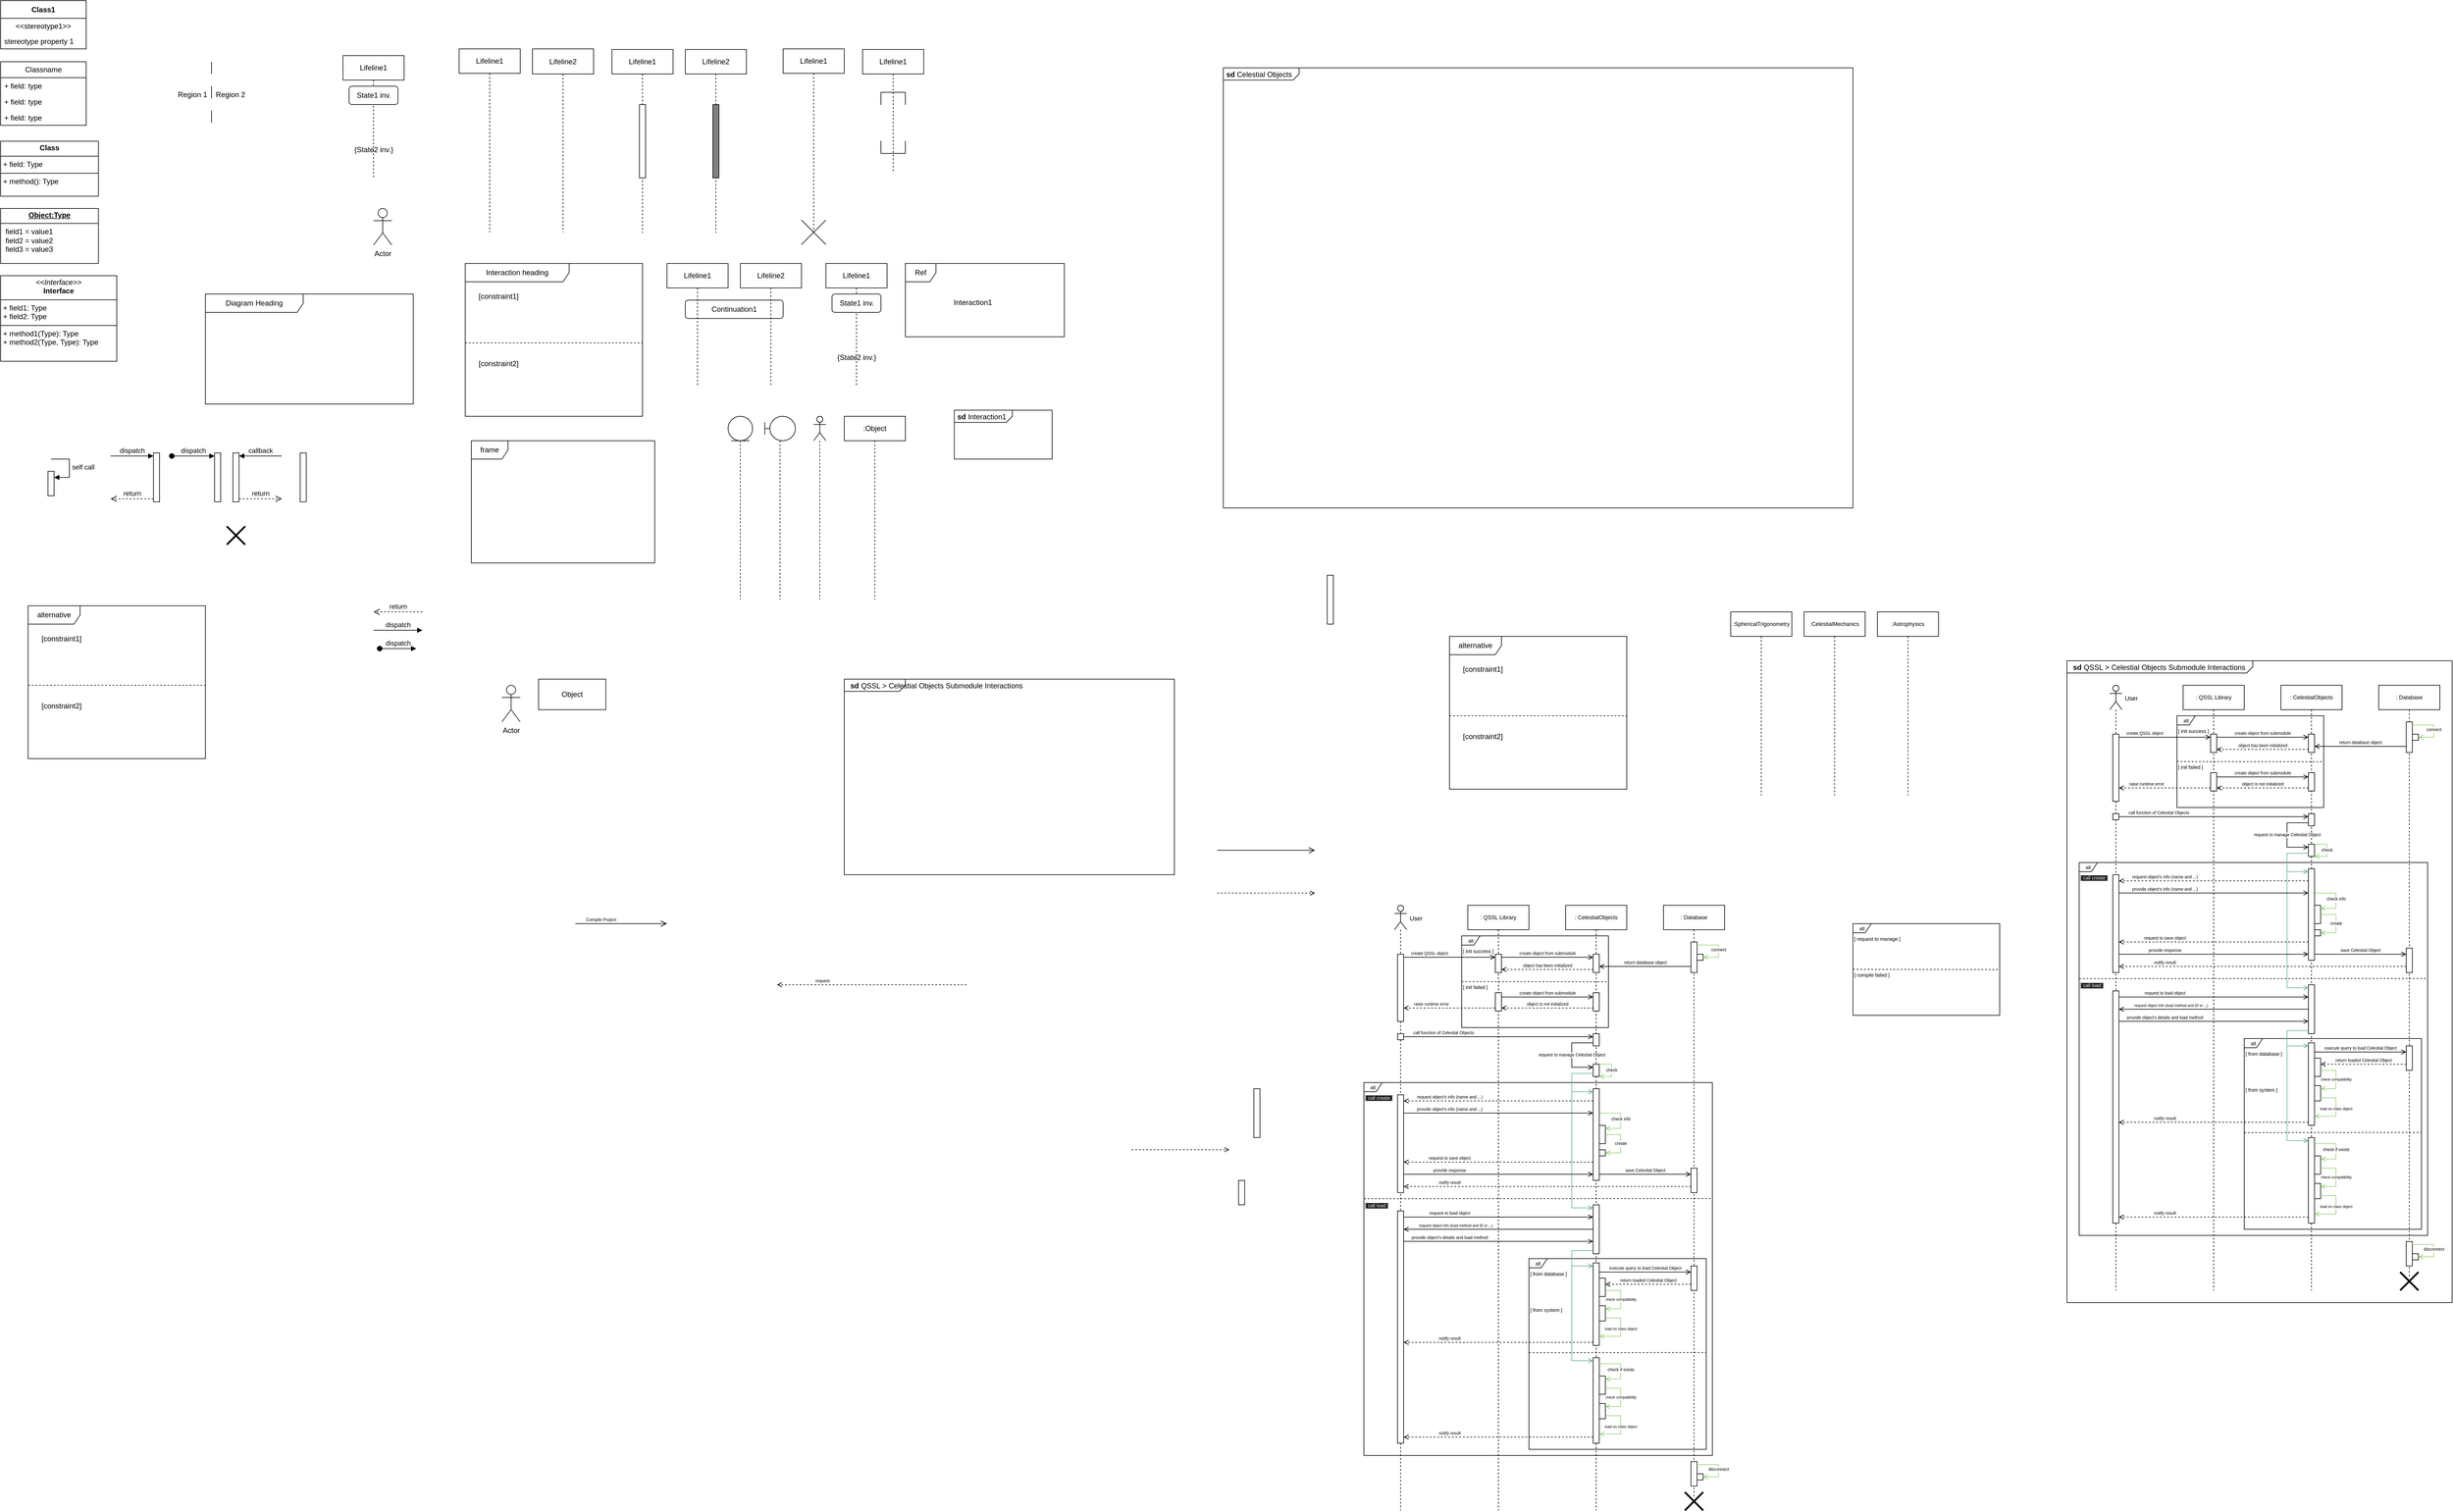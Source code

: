 <mxfile version="24.6.1" type="device">
  <diagram name="Page-1" id="nAIEm98fqE0rJolXi0ki">
    <mxGraphModel dx="2320" dy="1555" grid="1" gridSize="10" guides="1" tooltips="1" connect="1" arrows="1" fold="1" page="1" pageScale="1" pageWidth="850" pageHeight="1100" math="0" shadow="0">
      <root>
        <mxCell id="0" />
        <mxCell id="1" parent="0" />
        <mxCell id="Mf1nzMXYwSWNL7hDGpns-22" value="alt" style="shape=umlFrame;whiteSpace=wrap;html=1;pointerEvents=0;recursiveResize=0;container=1;collapsible=0;width=30;height=15;fontSize=8;" parent="1" vertex="1">
          <mxGeometry x="2480" y="1720" width="240" height="150" as="geometry" />
        </mxCell>
        <mxCell id="Mf1nzMXYwSWNL7hDGpns-23" value="[ init success ]" style="text;html=1;fontSize=8;" parent="Mf1nzMXYwSWNL7hDGpns-22" vertex="1">
          <mxGeometry width="60" height="20" relative="1" as="geometry">
            <mxPoint y="14" as="offset" />
          </mxGeometry>
        </mxCell>
        <mxCell id="Mf1nzMXYwSWNL7hDGpns-26" value="" style="html=1;verticalAlign=bottom;labelBackgroundColor=none;endArrow=none;endFill=0;dashed=1;rounded=0;entryX=1;entryY=0.501;entryDx=0;entryDy=0;entryPerimeter=0;" parent="Mf1nzMXYwSWNL7hDGpns-22" target="Mf1nzMXYwSWNL7hDGpns-22" edge="1">
          <mxGeometry width="160" relative="1" as="geometry">
            <mxPoint y="74.8" as="sourcePoint" />
            <mxPoint x="160" y="74.8" as="targetPoint" />
          </mxGeometry>
        </mxCell>
        <mxCell id="Mf1nzMXYwSWNL7hDGpns-27" value="[ init failed ]" style="text;html=1;fontSize=8;" parent="Mf1nzMXYwSWNL7hDGpns-22" vertex="1">
          <mxGeometry y="73.0" width="100" height="20" as="geometry" />
        </mxCell>
        <mxCell id="Mf1nzMXYwSWNL7hDGpns-30" value="create object from submodule" style="endArrow=open;startArrow=none;endFill=0;startFill=0;endSize=6;html=1;verticalAlign=bottom;labelBackgroundColor=none;strokeWidth=1;rounded=0;fontSize=7;" parent="Mf1nzMXYwSWNL7hDGpns-22" edge="1">
          <mxGeometry width="160" relative="1" as="geometry">
            <mxPoint x="65" y="100" as="sourcePoint" />
            <mxPoint x="215" y="100" as="targetPoint" />
          </mxGeometry>
        </mxCell>
        <mxCell id="6zQFlC88lVvpeKuQMhZu-23" value="alt" style="shape=umlFrame;whiteSpace=wrap;html=1;pointerEvents=0;recursiveResize=0;container=1;collapsible=0;width=30;height=15;fontSize=8;" vertex="1" parent="1">
          <mxGeometry x="2320" y="1960" width="570" height="610" as="geometry" />
        </mxCell>
        <mxCell id="6zQFlC88lVvpeKuQMhZu-24" value="&lt;span style=&quot;color: rgb(240, 240, 240); font-family: Helvetica; font-size: 8px; font-style: normal; font-variant-ligatures: normal; font-variant-caps: normal; font-weight: 400; letter-spacing: normal; orphans: 2; text-align: left; text-indent: 0px; text-transform: none; widows: 2; word-spacing: 0px; -webkit-text-stroke-width: 0px; white-space: nowrap; background-color: rgb(27, 29, 30); text-decoration-thickness: initial; text-decoration-style: initial; text-decoration-color: initial; display: inline !important; float: none;&quot;&gt;[ call create ]&lt;/span&gt;" style="text;html=1;fontSize=8;" vertex="1" parent="6zQFlC88lVvpeKuQMhZu-23">
          <mxGeometry width="60" height="20" relative="1" as="geometry">
            <mxPoint y="14" as="offset" />
          </mxGeometry>
        </mxCell>
        <mxCell id="6zQFlC88lVvpeKuQMhZu-33" value="&lt;span style=&quot;color: rgb(240, 240, 240); font-family: Helvetica; font-size: 8px; font-style: normal; font-variant-ligatures: normal; font-variant-caps: normal; font-weight: 400; letter-spacing: normal; orphans: 2; text-align: left; text-indent: 0px; text-transform: none; widows: 2; word-spacing: 0px; -webkit-text-stroke-width: 0px; white-space: nowrap; background-color: rgb(27, 29, 30); text-decoration-thickness: initial; text-decoration-style: initial; text-decoration-color: initial; display: inline !important; float: none;&quot;&gt;[ call load ]&lt;/span&gt;" style="text;html=1;fontSize=8;" vertex="1" parent="6zQFlC88lVvpeKuQMhZu-23">
          <mxGeometry y="190" width="60" height="20" as="geometry" />
        </mxCell>
        <mxCell id="6zQFlC88lVvpeKuQMhZu-25" value="" style="html=1;verticalAlign=bottom;labelBackgroundColor=none;endArrow=none;endFill=0;dashed=1;rounded=0;entryX=1;entryY=0.311;entryDx=0;entryDy=0;entryPerimeter=0;" edge="1" parent="6zQFlC88lVvpeKuQMhZu-23" target="6zQFlC88lVvpeKuQMhZu-23">
          <mxGeometry width="160" relative="1" as="geometry">
            <mxPoint y="190" as="sourcePoint" />
            <mxPoint x="240.0" y="252.975" as="targetPoint" />
          </mxGeometry>
        </mxCell>
        <mxCell id="6zQFlC88lVvpeKuQMhZu-70" value="alt" style="shape=umlFrame;whiteSpace=wrap;html=1;pointerEvents=0;recursiveResize=0;container=1;collapsible=0;width=30;height=15;fontSize=8;" vertex="1" parent="1">
          <mxGeometry x="2590" y="2248" width="290" height="312" as="geometry" />
        </mxCell>
        <mxCell id="6zQFlC88lVvpeKuQMhZu-71" value="[ from database ]" style="text;html=1;fontSize=8;" vertex="1" parent="6zQFlC88lVvpeKuQMhZu-70">
          <mxGeometry width="60" height="20" relative="1" as="geometry">
            <mxPoint y="14" as="offset" />
          </mxGeometry>
        </mxCell>
        <mxCell id="6zQFlC88lVvpeKuQMhZu-73" value="[ from system ]" style="text;html=1;fontSize=8;" vertex="1" parent="6zQFlC88lVvpeKuQMhZu-70">
          <mxGeometry y="73.0" width="100" height="20" as="geometry" />
        </mxCell>
        <mxCell id="GNE4varEZoSGAmpvFpaD-1" value="Class1" style="swimlane;fontStyle=1;align=center;verticalAlign=middle;childLayout=stackLayout;horizontal=1;startSize=29;horizontalStack=0;resizeParent=1;resizeParentMax=0;resizeLast=0;collapsible=0;marginBottom=0;html=1;whiteSpace=wrap;" parent="1" vertex="1">
          <mxGeometry x="90" y="190" width="140" height="79" as="geometry" />
        </mxCell>
        <mxCell id="GNE4varEZoSGAmpvFpaD-2" value="&amp;lt;&amp;lt;stereotype1&amp;gt;&amp;gt;" style="text;html=1;strokeColor=none;fillColor=none;align=center;verticalAlign=middle;spacingLeft=4;spacingRight=4;overflow=hidden;rotatable=0;points=[[0,0.5],[1,0.5]];portConstraint=eastwest;whiteSpace=wrap;" parent="GNE4varEZoSGAmpvFpaD-1" vertex="1">
          <mxGeometry y="29" width="140" height="25" as="geometry" />
        </mxCell>
        <mxCell id="GNE4varEZoSGAmpvFpaD-3" value="stereotype property 1" style="text;html=1;strokeColor=none;fillColor=none;align=left;verticalAlign=middle;spacingLeft=4;spacingRight=4;overflow=hidden;rotatable=0;points=[[0,0.5],[1,0.5]];portConstraint=eastwest;whiteSpace=wrap;" parent="GNE4varEZoSGAmpvFpaD-1" vertex="1">
          <mxGeometry y="54" width="140" height="25" as="geometry" />
        </mxCell>
        <mxCell id="GNE4varEZoSGAmpvFpaD-4" value="Classname" style="swimlane;fontStyle=0;childLayout=stackLayout;horizontal=1;startSize=26;fillColor=none;horizontalStack=0;resizeParent=1;resizeParentMax=0;resizeLast=0;collapsible=1;marginBottom=0;whiteSpace=wrap;html=1;" parent="1" vertex="1">
          <mxGeometry x="90" y="290" width="140" height="104" as="geometry" />
        </mxCell>
        <mxCell id="GNE4varEZoSGAmpvFpaD-5" value="+ field: type" style="text;strokeColor=none;fillColor=none;align=left;verticalAlign=top;spacingLeft=4;spacingRight=4;overflow=hidden;rotatable=0;points=[[0,0.5],[1,0.5]];portConstraint=eastwest;whiteSpace=wrap;html=1;" parent="GNE4varEZoSGAmpvFpaD-4" vertex="1">
          <mxGeometry y="26" width="140" height="26" as="geometry" />
        </mxCell>
        <mxCell id="GNE4varEZoSGAmpvFpaD-6" value="+ field: type" style="text;strokeColor=none;fillColor=none;align=left;verticalAlign=top;spacingLeft=4;spacingRight=4;overflow=hidden;rotatable=0;points=[[0,0.5],[1,0.5]];portConstraint=eastwest;whiteSpace=wrap;html=1;" parent="GNE4varEZoSGAmpvFpaD-4" vertex="1">
          <mxGeometry y="52" width="140" height="26" as="geometry" />
        </mxCell>
        <mxCell id="GNE4varEZoSGAmpvFpaD-7" value="+ field: type" style="text;strokeColor=none;fillColor=none;align=left;verticalAlign=top;spacingLeft=4;spacingRight=4;overflow=hidden;rotatable=0;points=[[0,0.5],[1,0.5]];portConstraint=eastwest;whiteSpace=wrap;html=1;" parent="GNE4varEZoSGAmpvFpaD-4" vertex="1">
          <mxGeometry y="78" width="140" height="26" as="geometry" />
        </mxCell>
        <mxCell id="GNE4varEZoSGAmpvFpaD-8" value="&lt;p style=&quot;margin:0px;margin-top:4px;text-align:center;&quot;&gt;&lt;b&gt;Class&lt;/b&gt;&lt;/p&gt;&lt;hr size=&quot;1&quot; style=&quot;border-style:solid;&quot;/&gt;&lt;p style=&quot;margin:0px;margin-left:4px;&quot;&gt;+ field: Type&lt;/p&gt;&lt;hr size=&quot;1&quot; style=&quot;border-style:solid;&quot;/&gt;&lt;p style=&quot;margin:0px;margin-left:4px;&quot;&gt;+ method(): Type&lt;/p&gt;" style="verticalAlign=top;align=left;overflow=fill;html=1;whiteSpace=wrap;" parent="1" vertex="1">
          <mxGeometry x="90" y="420" width="160" height="90" as="geometry" />
        </mxCell>
        <mxCell id="GNE4varEZoSGAmpvFpaD-9" value="&lt;p style=&quot;margin:0px;margin-top:4px;text-align:center;text-decoration:underline;&quot;&gt;&lt;b&gt;Object:Type&lt;/b&gt;&lt;/p&gt;&lt;hr size=&quot;1&quot; style=&quot;border-style:solid;&quot;/&gt;&lt;p style=&quot;margin:0px;margin-left:8px;&quot;&gt;field1 = value1&lt;br/&gt;field2 = value2&lt;br&gt;field3 = value3&lt;/p&gt;" style="verticalAlign=top;align=left;overflow=fill;html=1;whiteSpace=wrap;" parent="1" vertex="1">
          <mxGeometry x="90" y="530" width="160" height="90" as="geometry" />
        </mxCell>
        <mxCell id="GNE4varEZoSGAmpvFpaD-10" value="&lt;p style=&quot;margin:0px;margin-top:4px;text-align:center;&quot;&gt;&lt;i&gt;&amp;lt;&amp;lt;Interface&amp;gt;&amp;gt;&lt;/i&gt;&lt;br/&gt;&lt;b&gt;Interface&lt;/b&gt;&lt;/p&gt;&lt;hr size=&quot;1&quot; style=&quot;border-style:solid;&quot;/&gt;&lt;p style=&quot;margin:0px;margin-left:4px;&quot;&gt;+ field1: Type&lt;br/&gt;+ field2: Type&lt;/p&gt;&lt;hr size=&quot;1&quot; style=&quot;border-style:solid;&quot;/&gt;&lt;p style=&quot;margin:0px;margin-left:4px;&quot;&gt;+ method1(Type): Type&lt;br/&gt;+ method2(Type, Type): Type&lt;/p&gt;" style="verticalAlign=top;align=left;overflow=fill;html=1;whiteSpace=wrap;" parent="1" vertex="1">
          <mxGeometry x="90" y="640" width="190" height="140" as="geometry" />
        </mxCell>
        <mxCell id="GNE4varEZoSGAmpvFpaD-11" value="" style="endArrow=open;startArrow=none;endFill=0;startFill=0;endSize=8;html=1;verticalAlign=bottom;labelBackgroundColor=none;strokeWidth=1;rounded=0;" parent="1" edge="1">
          <mxGeometry width="160" relative="1" as="geometry">
            <mxPoint x="2080" y="1580" as="sourcePoint" />
            <mxPoint x="2240" y="1580" as="targetPoint" />
          </mxGeometry>
        </mxCell>
        <mxCell id="GNE4varEZoSGAmpvFpaD-12" value="Lifeline1" style="shape=umlLifeline;perimeter=lifelinePerimeter;whiteSpace=wrap;html=1;container=1;dropTarget=0;collapsible=0;recursiveResize=0;outlineConnect=0;portConstraint=eastwest;newEdgeStyle={&quot;curved&quot;:0,&quot;rounded&quot;:0};" parent="1" vertex="1">
          <mxGeometry x="650" y="280" width="100" height="200" as="geometry" />
        </mxCell>
        <mxCell id="GNE4varEZoSGAmpvFpaD-13" value="State1 inv." style="rounded=1;dashed=0;point=[];connectable=0;targetShapes=umlLifeline;html=1;" parent="GNE4varEZoSGAmpvFpaD-12" vertex="1">
          <mxGeometry x="10" y="50" width="80" height="30" as="geometry" />
        </mxCell>
        <mxCell id="GNE4varEZoSGAmpvFpaD-14" value="{State2 inv.}" style="text;align=center;point=[];connectable=0;targetShapes=umlLifeline;html=1;" parent="GNE4varEZoSGAmpvFpaD-12" vertex="1">
          <mxGeometry y="140" width="100" height="30" as="geometry" />
        </mxCell>
        <mxCell id="GNE4varEZoSGAmpvFpaD-15" value="Diagram Heading" style="shape=umlFrame;whiteSpace=wrap;html=1;pointerEvents=0;recursiveResize=0;container=1;collapsible=0;width=160;" parent="1" vertex="1">
          <mxGeometry x="425" y="670" width="340" height="180" as="geometry" />
        </mxCell>
        <mxCell id="GNE4varEZoSGAmpvFpaD-16" value="" style="line;strokeWidth=1;direction=south;html=1;dashed=1;dashPattern=20 20;" parent="1" vertex="1">
          <mxGeometry x="430" y="290" width="10" height="100" as="geometry" />
        </mxCell>
        <mxCell id="GNE4varEZoSGAmpvFpaD-17" value="Region 1" style="text;align=right;" parent="1" vertex="1">
          <mxGeometry x="370" y="330" width="60" height="20" as="geometry" />
        </mxCell>
        <mxCell id="GNE4varEZoSGAmpvFpaD-18" value="Region 2" style="text;align=left;" parent="1" vertex="1">
          <mxGeometry x="440" y="330" width="60" height="20" as="geometry" />
        </mxCell>
        <mxCell id="GNE4varEZoSGAmpvFpaD-19" value="Lifeline1" style="shape=umlLifeline;perimeter=lifelinePerimeter;whiteSpace=wrap;html=1;container=1;dropTarget=0;collapsible=0;recursiveResize=0;outlineConnect=0;portConstraint=eastwest;newEdgeStyle={&quot;edgeStyle&quot;:&quot;elbowEdgeStyle&quot;,&quot;elbow&quot;:&quot;vertical&quot;,&quot;curved&quot;:0,&quot;rounded&quot;:0};" parent="1" vertex="1">
          <mxGeometry x="840" y="269" width="100" height="300" as="geometry" />
        </mxCell>
        <mxCell id="GNE4varEZoSGAmpvFpaD-20" value="Lifeline2" style="shape=umlLifeline;perimeter=lifelinePerimeter;whiteSpace=wrap;html=1;container=1;dropTarget=0;collapsible=0;recursiveResize=0;outlineConnect=0;portConstraint=eastwest;newEdgeStyle={&quot;edgeStyle&quot;:&quot;elbowEdgeStyle&quot;,&quot;elbow&quot;:&quot;vertical&quot;,&quot;curved&quot;:0,&quot;rounded&quot;:0};size=41;" parent="1" vertex="1">
          <mxGeometry x="960" y="269" width="100" height="300" as="geometry" />
        </mxCell>
        <mxCell id="GNE4varEZoSGAmpvFpaD-21" value="Lifeline2" style="shape=umlLifeline;perimeter=lifelinePerimeter;whiteSpace=wrap;html=1;container=1;dropTarget=0;collapsible=0;recursiveResize=0;outlineConnect=0;portConstraint=eastwest;newEdgeStyle={&quot;edgeStyle&quot;:&quot;elbowEdgeStyle&quot;,&quot;elbow&quot;:&quot;vertical&quot;,&quot;curved&quot;:0,&quot;rounded&quot;:0};" parent="1" vertex="1">
          <mxGeometry x="1210" y="270" width="100" height="300" as="geometry" />
        </mxCell>
        <mxCell id="GNE4varEZoSGAmpvFpaD-22" value="" style="html=1;points=[[0,0,0,0,5],[0,1,0,0,-5],[1,0,0,0,5],[1,1,0,0,-5]];perimeter=orthogonalPerimeter;outlineConnect=0;targetShapes=umlLifeline;portConstraint=eastwest;newEdgeStyle={&quot;curved&quot;:0,&quot;rounded&quot;:0};fillColor=#808080;" parent="GNE4varEZoSGAmpvFpaD-21" vertex="1">
          <mxGeometry x="45" y="90" width="10" height="120" as="geometry" />
        </mxCell>
        <mxCell id="GNE4varEZoSGAmpvFpaD-23" value="Lifeline1" style="shape=umlLifeline;perimeter=lifelinePerimeter;whiteSpace=wrap;html=1;container=1;dropTarget=0;collapsible=0;recursiveResize=0;outlineConnect=0;portConstraint=eastwest;newEdgeStyle={&quot;edgeStyle&quot;:&quot;elbowEdgeStyle&quot;,&quot;elbow&quot;:&quot;vertical&quot;,&quot;curved&quot;:0,&quot;rounded&quot;:0};" parent="1" vertex="1">
          <mxGeometry x="1090" y="270" width="100" height="300" as="geometry" />
        </mxCell>
        <mxCell id="GNE4varEZoSGAmpvFpaD-24" value="" style="html=1;points=[[0,0,0,0,5],[0,1,0,0,-5],[1,0,0,0,5],[1,1,0,0,-5]];perimeter=orthogonalPerimeter;outlineConnect=0;targetShapes=umlLifeline;portConstraint=eastwest;newEdgeStyle={&quot;curved&quot;:0,&quot;rounded&quot;:0};" parent="GNE4varEZoSGAmpvFpaD-23" vertex="1">
          <mxGeometry x="45" y="90" width="10" height="120" as="geometry" />
        </mxCell>
        <mxCell id="GNE4varEZoSGAmpvFpaD-25" value="Lifeline1" style="shape=umlLifeline;perimeter=lifelinePerimeter;whiteSpace=wrap;html=1;container=1;dropTarget=0;collapsible=0;recursiveResize=0;outlineConnect=0;portConstraint=eastwest;newEdgeStyle={&quot;edgeStyle&quot;:&quot;elbowEdgeStyle&quot;,&quot;elbow&quot;:&quot;vertical&quot;,&quot;curved&quot;:0,&quot;rounded&quot;:0};" parent="1" vertex="1">
          <mxGeometry x="1370" y="269" width="100" height="300" as="geometry" />
        </mxCell>
        <mxCell id="GNE4varEZoSGAmpvFpaD-26" value="" style="shape=umlDestroy;dashed=0;targetShapes=umlLifeline;" parent="GNE4varEZoSGAmpvFpaD-25" vertex="1">
          <mxGeometry x="30" y="280" width="40" height="40" as="geometry" />
        </mxCell>
        <mxCell id="GNE4varEZoSGAmpvFpaD-27" value="Interaction heading" style="shape=umlFrame;whiteSpace=wrap;html=1;pointerEvents=0;recursiveResize=0;container=1;collapsible=0;width=170;" parent="1" vertex="1">
          <mxGeometry x="850" y="620" width="290" height="250" as="geometry" />
        </mxCell>
        <mxCell id="GNE4varEZoSGAmpvFpaD-28" value="[constraint1]" style="text;html=1;" parent="GNE4varEZoSGAmpvFpaD-27" vertex="1">
          <mxGeometry width="100" height="20" relative="1" as="geometry">
            <mxPoint x="20" y="40" as="offset" />
          </mxGeometry>
        </mxCell>
        <mxCell id="GNE4varEZoSGAmpvFpaD-29" value="[constraint2]" style="line;strokeWidth=1;dashed=1;labelPosition=center;verticalLabelPosition=bottom;align=left;verticalAlign=top;spacingLeft=20;spacingTop=15;html=1;whiteSpace=wrap;" parent="GNE4varEZoSGAmpvFpaD-27" vertex="1">
          <mxGeometry y="125" width="290" height="10" as="geometry" />
        </mxCell>
        <mxCell id="GNE4varEZoSGAmpvFpaD-30" value="Continuation1" style="rounded=1;dashed=0;whiteSpace=wrap;html=1;" parent="1" vertex="1">
          <mxGeometry x="1210" y="680" width="160" height="30" as="geometry" />
        </mxCell>
        <mxCell id="GNE4varEZoSGAmpvFpaD-31" value="Lifeline1" style="shape=umlLifeline;perimeter=lifelinePerimeter;whiteSpace=wrap;html=1;container=1;dropTarget=0;collapsible=0;recursiveResize=0;outlineConnect=0;portConstraint=eastwest;newEdgeStyle={&quot;curved&quot;:0,&quot;rounded&quot;:0};" parent="1" vertex="1">
          <mxGeometry x="1180" y="620" width="100" height="200" as="geometry" />
        </mxCell>
        <mxCell id="GNE4varEZoSGAmpvFpaD-32" value="Lifeline2" style="shape=umlLifeline;perimeter=lifelinePerimeter;whiteSpace=wrap;html=1;container=1;dropTarget=0;collapsible=0;recursiveResize=0;outlineConnect=0;portConstraint=eastwest;newEdgeStyle={&quot;curved&quot;:0,&quot;rounded&quot;:0};" parent="1" vertex="1">
          <mxGeometry x="1300" y="620" width="100" height="200" as="geometry" />
        </mxCell>
        <mxCell id="GNE4varEZoSGAmpvFpaD-33" value="Lifeline1" style="shape=umlLifeline;perimeter=lifelinePerimeter;whiteSpace=wrap;html=1;container=1;dropTarget=0;collapsible=0;recursiveResize=0;outlineConnect=0;portConstraint=eastwest;newEdgeStyle={&quot;curved&quot;:0,&quot;rounded&quot;:0};" parent="1" vertex="1">
          <mxGeometry x="1440" y="620" width="100" height="200" as="geometry" />
        </mxCell>
        <mxCell id="GNE4varEZoSGAmpvFpaD-34" value="State1 inv." style="rounded=1;dashed=0;point=[];connectable=0;targetShapes=umlLifeline;html=1;" parent="GNE4varEZoSGAmpvFpaD-33" vertex="1">
          <mxGeometry x="10" y="50" width="80" height="30" as="geometry" />
        </mxCell>
        <mxCell id="GNE4varEZoSGAmpvFpaD-35" value="{State2 inv.}" style="text;align=center;point=[];connectable=0;targetShapes=umlLifeline;html=1;" parent="GNE4varEZoSGAmpvFpaD-33" vertex="1">
          <mxGeometry y="140" width="100" height="30" as="geometry" />
        </mxCell>
        <mxCell id="GNE4varEZoSGAmpvFpaD-36" value="Ref" style="shape=umlFrame;whiteSpace=wrap;html=1;pointerEvents=0;recursiveResize=0;container=1;collapsible=0;width=50;" parent="1" vertex="1">
          <mxGeometry x="1570" y="620" width="260" height="120" as="geometry" />
        </mxCell>
        <mxCell id="GNE4varEZoSGAmpvFpaD-37" value="Interaction1" style="text;align=center;html=1;" parent="GNE4varEZoSGAmpvFpaD-36" vertex="1">
          <mxGeometry width="100" height="20" relative="1" as="geometry">
            <mxPoint x="60" y="50" as="offset" />
          </mxGeometry>
        </mxCell>
        <mxCell id="GNE4varEZoSGAmpvFpaD-38" value="Lifeline1" style="shape=umlLifeline;perimeter=lifelinePerimeter;whiteSpace=wrap;html=1;container=1;dropTarget=0;collapsible=0;recursiveResize=0;outlineConnect=0;portConstraint=eastwest;newEdgeStyle={&quot;curved&quot;:0,&quot;rounded&quot;:0};" parent="1" vertex="1">
          <mxGeometry x="1500" y="270" width="100" height="200" as="geometry" />
        </mxCell>
        <mxCell id="GNE4varEZoSGAmpvFpaD-39" value="" style="shape=partialRectangle;whiteSpace=wrap;html=1;bottom=0;fillColor=none;point=[];connectable=0;targetShapes=umlLifeline;" parent="GNE4varEZoSGAmpvFpaD-38" vertex="1">
          <mxGeometry x="30" y="70" width="40" height="20" as="geometry" />
        </mxCell>
        <mxCell id="GNE4varEZoSGAmpvFpaD-40" value="" style="shape=partialRectangle;whiteSpace=wrap;html=1;top=0;fillColor=none;point=[];connectable=0;targetShapes=umlLifeline;" parent="GNE4varEZoSGAmpvFpaD-38" vertex="1">
          <mxGeometry x="30" y="150" width="40" height="20" as="geometry" />
        </mxCell>
        <mxCell id="GNE4varEZoSGAmpvFpaD-41" value="Actor" style="shape=umlActor;verticalLabelPosition=bottom;verticalAlign=top;html=1;" parent="1" vertex="1">
          <mxGeometry x="700" y="530" width="30" height="60" as="geometry" />
        </mxCell>
        <mxCell id="GNE4varEZoSGAmpvFpaD-48" value="frame" style="shape=umlFrame;whiteSpace=wrap;html=1;pointerEvents=0;" parent="1" vertex="1">
          <mxGeometry x="860" y="910" width="300" height="200" as="geometry" />
        </mxCell>
        <mxCell id="GNE4varEZoSGAmpvFpaD-49" value="" style="html=1;points=[[0,0,0,0,5],[0,1,0,0,-5],[1,0,0,0,5],[1,1,0,0,-5]];perimeter=orthogonalPerimeter;outlineConnect=0;targetShapes=umlLifeline;portConstraint=eastwest;newEdgeStyle={&quot;curved&quot;:0,&quot;rounded&quot;:0};" parent="1" vertex="1">
          <mxGeometry x="580" y="930" width="10" height="80" as="geometry" />
        </mxCell>
        <mxCell id="GNE4varEZoSGAmpvFpaD-50" value="" style="html=1;points=[[0,0,0,0,5],[0,1,0,0,-5],[1,0,0,0,5],[1,1,0,0,-5]];perimeter=orthogonalPerimeter;outlineConnect=0;targetShapes=umlLifeline;portConstraint=eastwest;newEdgeStyle={&quot;curved&quot;:0,&quot;rounded&quot;:0};" parent="1" vertex="1">
          <mxGeometry x="470" y="930" width="10" height="80" as="geometry" />
        </mxCell>
        <mxCell id="GNE4varEZoSGAmpvFpaD-51" value="callback" style="html=1;verticalAlign=bottom;endArrow=block;curved=0;rounded=0;entryX=1;entryY=0;entryDx=0;entryDy=5;" parent="1" target="GNE4varEZoSGAmpvFpaD-50" edge="1">
          <mxGeometry relative="1" as="geometry">
            <mxPoint x="550" y="935" as="sourcePoint" />
          </mxGeometry>
        </mxCell>
        <mxCell id="GNE4varEZoSGAmpvFpaD-52" value="return" style="html=1;verticalAlign=bottom;endArrow=open;dashed=1;endSize=8;curved=0;rounded=0;exitX=1;exitY=1;exitDx=0;exitDy=-5;" parent="1" source="GNE4varEZoSGAmpvFpaD-50" edge="1">
          <mxGeometry relative="1" as="geometry">
            <mxPoint x="550" y="1005" as="targetPoint" />
          </mxGeometry>
        </mxCell>
        <mxCell id="GNE4varEZoSGAmpvFpaD-53" value="" style="shape=umlLifeline;perimeter=lifelinePerimeter;whiteSpace=wrap;html=1;container=1;dropTarget=0;collapsible=0;recursiveResize=0;outlineConnect=0;portConstraint=eastwest;newEdgeStyle={&quot;curved&quot;:0,&quot;rounded&quot;:0};participant=umlEntity;" parent="1" vertex="1">
          <mxGeometry x="1280" y="870" width="40" height="300" as="geometry" />
        </mxCell>
        <mxCell id="GNE4varEZoSGAmpvFpaD-54" value="" style="shape=umlLifeline;perimeter=lifelinePerimeter;whiteSpace=wrap;html=1;container=1;dropTarget=0;collapsible=0;recursiveResize=0;outlineConnect=0;portConstraint=eastwest;newEdgeStyle={&quot;curved&quot;:0,&quot;rounded&quot;:0};participant=umlBoundary;" parent="1" vertex="1">
          <mxGeometry x="1340" y="870" width="50" height="300" as="geometry" />
        </mxCell>
        <mxCell id="GNE4varEZoSGAmpvFpaD-55" value="" style="shape=umlLifeline;perimeter=lifelinePerimeter;whiteSpace=wrap;html=1;container=1;dropTarget=0;collapsible=0;recursiveResize=0;outlineConnect=0;portConstraint=eastwest;newEdgeStyle={&quot;curved&quot;:0,&quot;rounded&quot;:0};participant=umlActor;" parent="1" vertex="1">
          <mxGeometry x="1420" y="870" width="20" height="300" as="geometry" />
        </mxCell>
        <mxCell id="GNE4varEZoSGAmpvFpaD-56" value=":Object" style="shape=umlLifeline;perimeter=lifelinePerimeter;whiteSpace=wrap;html=1;container=1;dropTarget=0;collapsible=0;recursiveResize=0;outlineConnect=0;portConstraint=eastwest;newEdgeStyle={&quot;curved&quot;:0,&quot;rounded&quot;:0};" parent="1" vertex="1">
          <mxGeometry x="1470" y="870" width="100" height="300" as="geometry" />
        </mxCell>
        <mxCell id="GNE4varEZoSGAmpvFpaD-57" value="&lt;p style=&quot;margin:0px;margin-top:4px;margin-left:5px;text-align:left;&quot;&gt;&lt;b&gt;sd&lt;/b&gt;  Interaction1&lt;/p&gt;" style="html=1;shape=mxgraph.sysml.package;overflow=fill;labelX=95;align=left;spacingLeft=5;verticalAlign=top;spacingTop=-3;" parent="1" vertex="1">
          <mxGeometry x="1650" y="860" width="160" height="80" as="geometry" />
        </mxCell>
        <mxCell id="GNE4varEZoSGAmpvFpaD-58" value="&lt;p style=&quot;margin:0px;margin-top:4px;margin-left:10px;text-align:left;&quot;&gt;&lt;b&gt;sd&lt;/b&gt;&amp;nbsp;QSSL &amp;gt; Celestial Objects Submodule Interactions&lt;/p&gt;" style="html=1;shape=mxgraph.sysml.package;labelX=100;html=1;overflow=fill;strokeWidth=1;recursiveResize=0;" parent="1" vertex="1">
          <mxGeometry x="1470" y="1300" width="540" height="320" as="geometry" />
        </mxCell>
        <mxCell id="GNE4varEZoSGAmpvFpaD-79" value="Object" style="html=1;whiteSpace=wrap;" parent="1" vertex="1">
          <mxGeometry x="970" y="1300" width="110" height="50" as="geometry" />
        </mxCell>
        <mxCell id="GNE4varEZoSGAmpvFpaD-80" value="Actor" style="shape=umlActor;verticalLabelPosition=bottom;verticalAlign=top;html=1;" parent="1" vertex="1">
          <mxGeometry x="910" y="1310" width="30" height="60" as="geometry" />
        </mxCell>
        <mxCell id="GNE4varEZoSGAmpvFpaD-81" value="return" style="html=1;verticalAlign=bottom;endArrow=open;dashed=1;endSize=8;curved=0;rounded=0;" parent="1" edge="1">
          <mxGeometry relative="1" as="geometry">
            <mxPoint x="780" y="1190" as="sourcePoint" />
            <mxPoint x="700" y="1190" as="targetPoint" />
          </mxGeometry>
        </mxCell>
        <mxCell id="GNE4varEZoSGAmpvFpaD-83" value="" style="html=1;points=[[0,0,0,0,5],[0,1,0,0,-5],[1,0,0,0,5],[1,1,0,0,-5]];perimeter=orthogonalPerimeter;outlineConnect=0;targetShapes=umlLifeline;portConstraint=eastwest;newEdgeStyle={&quot;curved&quot;:0,&quot;rounded&quot;:0};" parent="1" vertex="1">
          <mxGeometry x="340" y="930" width="10" height="80" as="geometry" />
        </mxCell>
        <mxCell id="GNE4varEZoSGAmpvFpaD-84" value="dispatch" style="html=1;verticalAlign=bottom;endArrow=block;curved=0;rounded=0;entryX=0;entryY=0;entryDx=0;entryDy=5;" parent="1" target="GNE4varEZoSGAmpvFpaD-83" edge="1">
          <mxGeometry relative="1" as="geometry">
            <mxPoint x="270" y="935" as="sourcePoint" />
          </mxGeometry>
        </mxCell>
        <mxCell id="GNE4varEZoSGAmpvFpaD-85" value="return" style="html=1;verticalAlign=bottom;endArrow=open;dashed=1;endSize=8;curved=0;rounded=0;exitX=0;exitY=1;exitDx=0;exitDy=-5;" parent="1" source="GNE4varEZoSGAmpvFpaD-83" edge="1">
          <mxGeometry relative="1" as="geometry">
            <mxPoint x="270" y="1005" as="targetPoint" />
          </mxGeometry>
        </mxCell>
        <mxCell id="GNE4varEZoSGAmpvFpaD-86" value="" style="shape=umlDestroy;whiteSpace=wrap;html=1;strokeWidth=3;targetShapes=umlLifeline;" parent="1" vertex="1">
          <mxGeometry x="460" y="1050" width="30" height="30" as="geometry" />
        </mxCell>
        <mxCell id="GNE4varEZoSGAmpvFpaD-87" value="dispatch" style="html=1;verticalAlign=bottom;endArrow=block;curved=0;rounded=0;" parent="1" edge="1">
          <mxGeometry width="80" relative="1" as="geometry">
            <mxPoint x="700" y="1220" as="sourcePoint" />
            <mxPoint x="780" y="1220" as="targetPoint" />
          </mxGeometry>
        </mxCell>
        <mxCell id="GNE4varEZoSGAmpvFpaD-89" value="dispatch" style="html=1;verticalAlign=bottom;startArrow=oval;startFill=1;endArrow=block;startSize=8;curved=0;rounded=0;" parent="1" edge="1">
          <mxGeometry width="60" relative="1" as="geometry">
            <mxPoint x="710" y="1250" as="sourcePoint" />
            <mxPoint x="770" y="1250" as="targetPoint" />
          </mxGeometry>
        </mxCell>
        <mxCell id="GNE4varEZoSGAmpvFpaD-90" value="alternative" style="shape=umlFrame;whiteSpace=wrap;html=1;pointerEvents=0;recursiveResize=0;container=1;collapsible=0;width=85;height=30;" parent="1" vertex="1">
          <mxGeometry x="135" y="1180" width="290" height="250" as="geometry" />
        </mxCell>
        <mxCell id="GNE4varEZoSGAmpvFpaD-91" value="[constraint1]" style="text;html=1;" parent="GNE4varEZoSGAmpvFpaD-90" vertex="1">
          <mxGeometry width="100" height="20" relative="1" as="geometry">
            <mxPoint x="20" y="40" as="offset" />
          </mxGeometry>
        </mxCell>
        <mxCell id="GNE4varEZoSGAmpvFpaD-92" value="[constraint2]" style="line;strokeWidth=1;dashed=1;labelPosition=center;verticalLabelPosition=bottom;align=left;verticalAlign=top;spacingLeft=20;spacingTop=15;html=1;whiteSpace=wrap;" parent="GNE4varEZoSGAmpvFpaD-90" vertex="1">
          <mxGeometry y="125" width="290" height="10" as="geometry" />
        </mxCell>
        <mxCell id="GNE4varEZoSGAmpvFpaD-93" value="" style="html=1;points=[[0,0,0,0,5],[0,1,0,0,-5],[1,0,0,0,5],[1,1,0,0,-5]];perimeter=orthogonalPerimeter;outlineConnect=0;targetShapes=umlLifeline;portConstraint=eastwest;newEdgeStyle={&quot;curved&quot;:0,&quot;rounded&quot;:0};" parent="1" vertex="1">
          <mxGeometry x="440" y="930" width="10" height="80" as="geometry" />
        </mxCell>
        <mxCell id="GNE4varEZoSGAmpvFpaD-94" value="dispatch" style="html=1;verticalAlign=bottom;startArrow=oval;endArrow=block;startSize=8;curved=0;rounded=0;entryX=0;entryY=0;entryDx=0;entryDy=5;" parent="1" target="GNE4varEZoSGAmpvFpaD-93" edge="1">
          <mxGeometry relative="1" as="geometry">
            <mxPoint x="370" y="935" as="sourcePoint" />
          </mxGeometry>
        </mxCell>
        <mxCell id="GNE4varEZoSGAmpvFpaD-95" value="" style="html=1;points=[[0,0,0,0,5],[0,1,0,0,-5],[1,0,0,0,5],[1,1,0,0,-5]];perimeter=orthogonalPerimeter;outlineConnect=0;targetShapes=umlLifeline;portConstraint=eastwest;newEdgeStyle={&quot;curved&quot;:0,&quot;rounded&quot;:0};" parent="1" vertex="1">
          <mxGeometry x="167.5" y="960" width="10" height="40" as="geometry" />
        </mxCell>
        <mxCell id="GNE4varEZoSGAmpvFpaD-96" value="self call" style="html=1;align=left;spacingLeft=2;endArrow=block;rounded=0;edgeStyle=orthogonalEdgeStyle;curved=0;rounded=0;" parent="1" target="GNE4varEZoSGAmpvFpaD-95" edge="1">
          <mxGeometry relative="1" as="geometry">
            <mxPoint x="172.5" y="940" as="sourcePoint" />
            <Array as="points">
              <mxPoint x="202.5" y="970" />
            </Array>
          </mxGeometry>
        </mxCell>
        <mxCell id="Mf1nzMXYwSWNL7hDGpns-1" value="&lt;p style=&quot;margin:0px;margin-top:4px;margin-left:5px;text-align:left;&quot;&gt;&lt;b&gt;sd&lt;/b&gt;&amp;nbsp;Celestial Objects&lt;/p&gt;" style="html=1;shape=mxgraph.sysml.package;overflow=fill;labelX=124;align=left;spacingLeft=5;verticalAlign=top;spacingTop=-3;" parent="1" vertex="1">
          <mxGeometry x="2090" y="300" width="1030" height="720" as="geometry" />
        </mxCell>
        <mxCell id="Mf1nzMXYwSWNL7hDGpns-2" value="" style="html=1;points=[[0,0,0,0,5],[0,1,0,0,-5],[1,0,0,0,5],[1,1,0,0,-5]];perimeter=orthogonalPerimeter;outlineConnect=0;targetShapes=umlLifeline;portConstraint=eastwest;newEdgeStyle={&quot;curved&quot;:0,&quot;rounded&quot;:0};" parent="1" vertex="1">
          <mxGeometry x="2260" y="1130" width="10" height="80" as="geometry" />
        </mxCell>
        <mxCell id="Mf1nzMXYwSWNL7hDGpns-3" value="alternative" style="shape=umlFrame;whiteSpace=wrap;html=1;pointerEvents=0;recursiveResize=0;container=1;collapsible=0;width=85;height=30;" parent="1" vertex="1">
          <mxGeometry x="2460" y="1230" width="290" height="250" as="geometry" />
        </mxCell>
        <mxCell id="Mf1nzMXYwSWNL7hDGpns-4" value="[constraint1]" style="text;html=1;" parent="Mf1nzMXYwSWNL7hDGpns-3" vertex="1">
          <mxGeometry width="100" height="20" relative="1" as="geometry">
            <mxPoint x="20" y="40" as="offset" />
          </mxGeometry>
        </mxCell>
        <mxCell id="Mf1nzMXYwSWNL7hDGpns-5" value="[constraint2]" style="line;strokeWidth=1;dashed=1;labelPosition=center;verticalLabelPosition=bottom;align=left;verticalAlign=top;spacingLeft=20;spacingTop=15;html=1;whiteSpace=wrap;" parent="Mf1nzMXYwSWNL7hDGpns-3" vertex="1">
          <mxGeometry y="125" width="290" height="10" as="geometry" />
        </mxCell>
        <mxCell id="Mf1nzMXYwSWNL7hDGpns-6" value="" style="html=1;verticalAlign=bottom;labelBackgroundColor=none;endArrow=open;endFill=0;dashed=1;rounded=0;" parent="1" edge="1">
          <mxGeometry width="160" relative="1" as="geometry">
            <mxPoint x="2080" y="1650" as="sourcePoint" />
            <mxPoint x="2240" y="1650" as="targetPoint" />
          </mxGeometry>
        </mxCell>
        <mxCell id="Mf1nzMXYwSWNL7hDGpns-7" value="" style="shape=umlLifeline;perimeter=lifelinePerimeter;whiteSpace=wrap;html=1;container=1;dropTarget=0;collapsible=0;recursiveResize=0;outlineConnect=0;portConstraint=eastwest;newEdgeStyle={&quot;curved&quot;:0,&quot;rounded&quot;:0};participant=umlActor;fontSize=9;" parent="1" vertex="1">
          <mxGeometry x="2370" y="1670" width="20" height="990" as="geometry" />
        </mxCell>
        <mxCell id="Mf1nzMXYwSWNL7hDGpns-16" value="" style="html=1;points=[[0,0,0,0,5],[0,1,0,0,-5],[1,0,0,0,5],[1,1,0,0,-5]];perimeter=orthogonalPerimeter;outlineConnect=0;targetShapes=umlLifeline;portConstraint=eastwest;newEdgeStyle={&quot;curved&quot;:0,&quot;rounded&quot;:0};" parent="Mf1nzMXYwSWNL7hDGpns-7" vertex="1">
          <mxGeometry x="5" y="80" width="10" height="110" as="geometry" />
        </mxCell>
        <mxCell id="6zQFlC88lVvpeKuQMhZu-62" value="" style="html=1;points=[[0,0,0,0,5],[0,1,0,0,-5],[1,0,0,0,5],[1,1,0,0,-5]];perimeter=orthogonalPerimeter;outlineConnect=0;targetShapes=umlLifeline;portConstraint=eastwest;newEdgeStyle={&quot;curved&quot;:0,&quot;rounded&quot;:0};" vertex="1" parent="Mf1nzMXYwSWNL7hDGpns-7">
          <mxGeometry x="5" y="210" width="10" height="10" as="geometry" />
        </mxCell>
        <mxCell id="6zQFlC88lVvpeKuQMhZu-4" value="" style="html=1;points=[[0,0,0,0,5],[0,1,0,0,-5],[1,0,0,0,5],[1,1,0,0,-5]];perimeter=orthogonalPerimeter;outlineConnect=0;targetShapes=umlLifeline;portConstraint=eastwest;newEdgeStyle={&quot;curved&quot;:0,&quot;rounded&quot;:0};" vertex="1" parent="Mf1nzMXYwSWNL7hDGpns-7">
          <mxGeometry x="5" y="310" width="10" height="160" as="geometry" />
        </mxCell>
        <mxCell id="6zQFlC88lVvpeKuQMhZu-63" value="" style="html=1;points=[[0,0,0,0,5],[0,1,0,0,-5],[1,0,0,0,5],[1,1,0,0,-5]];perimeter=orthogonalPerimeter;outlineConnect=0;targetShapes=umlLifeline;portConstraint=eastwest;newEdgeStyle={&quot;curved&quot;:0,&quot;rounded&quot;:0};" vertex="1" parent="Mf1nzMXYwSWNL7hDGpns-7">
          <mxGeometry x="5" y="500" width="10" height="380" as="geometry" />
        </mxCell>
        <mxCell id="Mf1nzMXYwSWNL7hDGpns-8" value=": QSSL Library" style="shape=umlLifeline;perimeter=lifelinePerimeter;whiteSpace=wrap;html=1;container=1;dropTarget=0;collapsible=0;recursiveResize=0;outlineConnect=0;portConstraint=eastwest;newEdgeStyle={&quot;curved&quot;:0,&quot;rounded&quot;:0};fontSize=9;" parent="1" vertex="1">
          <mxGeometry x="2490" y="1670" width="100" height="990" as="geometry" />
        </mxCell>
        <mxCell id="Mf1nzMXYwSWNL7hDGpns-17" value="" style="html=1;points=[[0,0,0,0,5],[0,1,0,0,-5],[1,0,0,0,5],[1,1,0,0,-5]];perimeter=orthogonalPerimeter;outlineConnect=0;targetShapes=umlLifeline;portConstraint=eastwest;newEdgeStyle={&quot;curved&quot;:0,&quot;rounded&quot;:0};" parent="Mf1nzMXYwSWNL7hDGpns-8" vertex="1">
          <mxGeometry x="45" y="80" width="10" height="30" as="geometry" />
        </mxCell>
        <mxCell id="Mf1nzMXYwSWNL7hDGpns-28" value="" style="html=1;points=[[0,0,0,0,5],[0,1,0,0,-5],[1,0,0,0,5],[1,1,0,0,-5]];perimeter=orthogonalPerimeter;outlineConnect=0;targetShapes=umlLifeline;portConstraint=eastwest;newEdgeStyle={&quot;curved&quot;:0,&quot;rounded&quot;:0};" parent="Mf1nzMXYwSWNL7hDGpns-8" vertex="1">
          <mxGeometry x="45" y="143" width="10" height="30" as="geometry" />
        </mxCell>
        <mxCell id="Mf1nzMXYwSWNL7hDGpns-9" value=": CelestialObjects" style="shape=umlLifeline;perimeter=lifelinePerimeter;whiteSpace=wrap;html=1;container=1;dropTarget=0;collapsible=0;recursiveResize=0;outlineConnect=0;portConstraint=eastwest;newEdgeStyle={&quot;curved&quot;:0,&quot;rounded&quot;:0};fontSize=9;" parent="1" vertex="1">
          <mxGeometry x="2650" y="1670" width="100" height="990" as="geometry" />
        </mxCell>
        <mxCell id="Mf1nzMXYwSWNL7hDGpns-19" value="" style="html=1;points=[[0,0,0,0,5],[0,1,0,0,-5],[1,0,0,0,5],[1,1,0,0,-5]];perimeter=orthogonalPerimeter;outlineConnect=0;targetShapes=umlLifeline;portConstraint=eastwest;newEdgeStyle={&quot;curved&quot;:0,&quot;rounded&quot;:0};" parent="Mf1nzMXYwSWNL7hDGpns-9" vertex="1">
          <mxGeometry x="45" y="80" width="10" height="30" as="geometry" />
        </mxCell>
        <mxCell id="Mf1nzMXYwSWNL7hDGpns-29" value="" style="html=1;points=[[0,0,0,0,5],[0,1,0,0,-5],[1,0,0,0,5],[1,1,0,0,-5]];perimeter=orthogonalPerimeter;outlineConnect=0;targetShapes=umlLifeline;portConstraint=eastwest;newEdgeStyle={&quot;curved&quot;:0,&quot;rounded&quot;:0};" parent="Mf1nzMXYwSWNL7hDGpns-9" vertex="1">
          <mxGeometry x="45" y="143" width="10" height="30" as="geometry" />
        </mxCell>
        <mxCell id="6zQFlC88lVvpeKuQMhZu-11" value="" style="html=1;points=[[0,0,0,0,5],[0,1,0,0,-5],[1,0,0,0,5],[1,1,0,0,-5]];perimeter=orthogonalPerimeter;outlineConnect=0;targetShapes=umlLifeline;portConstraint=eastwest;newEdgeStyle={&quot;curved&quot;:0,&quot;rounded&quot;:0};" vertex="1" parent="Mf1nzMXYwSWNL7hDGpns-9">
          <mxGeometry x="45" y="210" width="10" height="20" as="geometry" />
        </mxCell>
        <mxCell id="6zQFlC88lVvpeKuQMhZu-15" value="" style="html=1;points=[[0,0,0,0,5],[0,1,0,0,-5],[1,0,0,0,5],[1,1,0,0,-5]];perimeter=orthogonalPerimeter;outlineConnect=0;targetShapes=umlLifeline;portConstraint=eastwest;newEdgeStyle={&quot;curved&quot;:0,&quot;rounded&quot;:0};" vertex="1" parent="Mf1nzMXYwSWNL7hDGpns-9">
          <mxGeometry x="45" y="260" width="10" height="20" as="geometry" />
        </mxCell>
        <mxCell id="6zQFlC88lVvpeKuQMhZu-21" value="request to manage Celestial Object" style="edgeStyle=orthogonalEdgeStyle;rounded=0;orthogonalLoop=1;jettySize=auto;html=1;curved=0;entryX=0;entryY=0;entryDx=0;entryDy=5;entryPerimeter=0;fontSize=7;exitX=0;exitY=1;exitDx=0;exitDy=-5;exitPerimeter=0;endArrow=open;endFill=0;" edge="1" parent="Mf1nzMXYwSWNL7hDGpns-9" source="6zQFlC88lVvpeKuQMhZu-11" target="6zQFlC88lVvpeKuQMhZu-15">
          <mxGeometry relative="1" as="geometry">
            <Array as="points">
              <mxPoint x="10" y="225" />
              <mxPoint x="10" y="265" />
            </Array>
          </mxGeometry>
        </mxCell>
        <mxCell id="6zQFlC88lVvpeKuQMhZu-43" value="check info" style="edgeStyle=orthogonalEdgeStyle;rounded=0;orthogonalLoop=1;jettySize=auto;html=1;curved=0;fontSize=7;entryX=1;entryY=0;entryDx=0;entryDy=5;entryPerimeter=0;endArrow=open;endFill=0;strokeColor=#97D077;" edge="1" parent="Mf1nzMXYwSWNL7hDGpns-9" source="6zQFlC88lVvpeKuQMhZu-22" target="6zQFlC88lVvpeKuQMhZu-37">
          <mxGeometry x="0.059" relative="1" as="geometry">
            <Array as="points">
              <mxPoint x="90" y="340" />
              <mxPoint x="90" y="365" />
            </Array>
            <mxPoint as="offset" />
          </mxGeometry>
        </mxCell>
        <mxCell id="6zQFlC88lVvpeKuQMhZu-22" value="" style="html=1;points=[[0,0,0,0,5],[0,1,0,0,-5],[1,0,0,0,5],[1,1,0,0,-5]];perimeter=orthogonalPerimeter;outlineConnect=0;targetShapes=umlLifeline;portConstraint=eastwest;newEdgeStyle={&quot;curved&quot;:0,&quot;rounded&quot;:0};" vertex="1" parent="Mf1nzMXYwSWNL7hDGpns-9">
          <mxGeometry x="45" y="300" width="10" height="150" as="geometry" />
        </mxCell>
        <mxCell id="6zQFlC88lVvpeKuQMhZu-34" style="edgeStyle=orthogonalEdgeStyle;rounded=0;orthogonalLoop=1;jettySize=auto;html=1;curved=0;entryX=0;entryY=0;entryDx=0;entryDy=5;entryPerimeter=0;exitX=0;exitY=1;exitDx=0;exitDy=-5;exitPerimeter=0;fontSize=7;endArrow=open;endFill=0;strokeColor=#67AB9F;" edge="1" parent="Mf1nzMXYwSWNL7hDGpns-9" source="6zQFlC88lVvpeKuQMhZu-15" target="6zQFlC88lVvpeKuQMhZu-22">
          <mxGeometry relative="1" as="geometry">
            <Array as="points">
              <mxPoint x="10" y="275" />
              <mxPoint x="10" y="305" />
            </Array>
          </mxGeometry>
        </mxCell>
        <mxCell id="6zQFlC88lVvpeKuQMhZu-74" style="edgeStyle=orthogonalEdgeStyle;rounded=0;orthogonalLoop=1;jettySize=auto;html=1;curved=0;entryX=0;entryY=0;entryDx=0;entryDy=5;entryPerimeter=0;endArrow=open;endFill=0;exitX=0;exitY=1;exitDx=0;exitDy=-5;exitPerimeter=0;strokeColor=#67AB9F;" edge="1" parent="Mf1nzMXYwSWNL7hDGpns-9" source="6zQFlC88lVvpeKuQMhZu-36" target="6zQFlC88lVvpeKuQMhZu-69">
          <mxGeometry relative="1" as="geometry">
            <Array as="points">
              <mxPoint x="10" y="565" />
              <mxPoint x="10" y="590" />
            </Array>
          </mxGeometry>
        </mxCell>
        <mxCell id="6zQFlC88lVvpeKuQMhZu-36" value="" style="html=1;points=[[0,0,0,0,5],[0,1,0,0,-5],[1,0,0,0,5],[1,1,0,0,-5]];perimeter=orthogonalPerimeter;outlineConnect=0;targetShapes=umlLifeline;portConstraint=eastwest;newEdgeStyle={&quot;curved&quot;:0,&quot;rounded&quot;:0};" vertex="1" parent="Mf1nzMXYwSWNL7hDGpns-9">
          <mxGeometry x="45" y="490" width="10" height="80" as="geometry" />
        </mxCell>
        <mxCell id="6zQFlC88lVvpeKuQMhZu-37" value="" style="html=1;points=[[0,0,0,0,5],[0,1,0,0,-5],[1,0,0,0,5],[1,1,0,0,-5]];perimeter=orthogonalPerimeter;outlineConnect=0;targetShapes=umlLifeline;portConstraint=eastwest;newEdgeStyle={&quot;curved&quot;:0,&quot;rounded&quot;:0};" vertex="1" parent="Mf1nzMXYwSWNL7hDGpns-9">
          <mxGeometry x="55" y="360" width="10" height="30" as="geometry" />
        </mxCell>
        <mxCell id="6zQFlC88lVvpeKuQMhZu-46" value="" style="html=1;points=[[0,0,0,0,5],[0,1,0,0,-5],[1,0,0,0,5],[1,1,0,0,-5]];perimeter=orthogonalPerimeter;outlineConnect=0;targetShapes=umlLifeline;portConstraint=eastwest;newEdgeStyle={&quot;curved&quot;:0,&quot;rounded&quot;:0};" vertex="1" parent="Mf1nzMXYwSWNL7hDGpns-9">
          <mxGeometry x="55" y="400" width="10" height="10" as="geometry" />
        </mxCell>
        <mxCell id="6zQFlC88lVvpeKuQMhZu-49" value="create" style="edgeStyle=orthogonalEdgeStyle;rounded=0;orthogonalLoop=1;jettySize=auto;html=1;curved=0;entryX=1;entryY=0;entryDx=0;entryDy=5;entryPerimeter=0;fontSize=7;endArrow=open;endFill=0;strokeColor=#97D077;" edge="1" parent="Mf1nzMXYwSWNL7hDGpns-9" source="6zQFlC88lVvpeKuQMhZu-37" target="6zQFlC88lVvpeKuQMhZu-46">
          <mxGeometry relative="1" as="geometry">
            <Array as="points">
              <mxPoint x="90" y="375" />
              <mxPoint x="90" y="405" />
            </Array>
          </mxGeometry>
        </mxCell>
        <mxCell id="6zQFlC88lVvpeKuQMhZu-50" value="check" style="edgeStyle=orthogonalEdgeStyle;rounded=0;orthogonalLoop=1;jettySize=auto;html=1;curved=0;fontSize=7;endArrow=open;endFill=0;strokeColor=#97D077;" edge="1" parent="Mf1nzMXYwSWNL7hDGpns-9" source="6zQFlC88lVvpeKuQMhZu-15" target="6zQFlC88lVvpeKuQMhZu-15">
          <mxGeometry relative="1" as="geometry" />
        </mxCell>
        <mxCell id="6zQFlC88lVvpeKuQMhZu-69" value="" style="html=1;points=[[0,0,0,0,5],[0,1,0,0,-5],[1,0,0,0,5],[1,1,0,0,-5]];perimeter=orthogonalPerimeter;outlineConnect=0;targetShapes=umlLifeline;portConstraint=eastwest;newEdgeStyle={&quot;curved&quot;:0,&quot;rounded&quot;:0};" vertex="1" parent="Mf1nzMXYwSWNL7hDGpns-9">
          <mxGeometry x="45" y="585" width="10" height="135" as="geometry" />
        </mxCell>
        <mxCell id="6zQFlC88lVvpeKuQMhZu-75" style="edgeStyle=orthogonalEdgeStyle;rounded=0;orthogonalLoop=1;jettySize=auto;html=1;curved=0;entryX=0;entryY=0;entryDx=0;entryDy=5;entryPerimeter=0;exitX=0;exitY=1;exitDx=0;exitDy=-5;exitPerimeter=0;endArrow=open;endFill=0;strokeColor=#67AB9F;" edge="1" parent="Mf1nzMXYwSWNL7hDGpns-9" source="6zQFlC88lVvpeKuQMhZu-15" target="6zQFlC88lVvpeKuQMhZu-36">
          <mxGeometry relative="1" as="geometry">
            <Array as="points">
              <mxPoint x="10" y="275" />
              <mxPoint x="10" y="495" />
            </Array>
          </mxGeometry>
        </mxCell>
        <mxCell id="6zQFlC88lVvpeKuQMhZu-77" value="" style="html=1;points=[[0,0,0,0,5],[0,1,0,0,-5],[1,0,0,0,5],[1,1,0,0,-5]];perimeter=orthogonalPerimeter;outlineConnect=0;targetShapes=umlLifeline;portConstraint=eastwest;newEdgeStyle={&quot;curved&quot;:0,&quot;rounded&quot;:0};" vertex="1" parent="Mf1nzMXYwSWNL7hDGpns-9">
          <mxGeometry x="55" y="610" width="10" height="30" as="geometry" />
        </mxCell>
        <mxCell id="6zQFlC88lVvpeKuQMhZu-79" value="" style="html=1;points=[[0,0,0,0,5],[0,1,0,0,-5],[1,0,0,0,5],[1,1,0,0,-5]];perimeter=orthogonalPerimeter;outlineConnect=0;targetShapes=umlLifeline;portConstraint=eastwest;newEdgeStyle={&quot;curved&quot;:0,&quot;rounded&quot;:0};" vertex="1" parent="Mf1nzMXYwSWNL7hDGpns-9">
          <mxGeometry x="55" y="655" width="10" height="25" as="geometry" />
        </mxCell>
        <mxCell id="6zQFlC88lVvpeKuQMhZu-80" value="check compatibility" style="edgeStyle=orthogonalEdgeStyle;rounded=0;orthogonalLoop=1;jettySize=auto;html=1;curved=0;entryX=1;entryY=0;entryDx=0;entryDy=5;entryPerimeter=0;fontSize=6;endArrow=open;endFill=0;strokeColor=#97D077;" edge="1" parent="Mf1nzMXYwSWNL7hDGpns-9" target="6zQFlC88lVvpeKuQMhZu-79">
          <mxGeometry relative="1" as="geometry">
            <mxPoint x="65" y="630" as="sourcePoint" />
            <Array as="points">
              <mxPoint x="90" y="630" />
              <mxPoint x="90" y="660" />
            </Array>
          </mxGeometry>
        </mxCell>
        <mxCell id="6zQFlC88lVvpeKuQMhZu-81" value="load on class object" style="edgeStyle=orthogonalEdgeStyle;rounded=0;orthogonalLoop=1;jettySize=auto;html=1;curved=0;fontSize=6;endArrow=open;endFill=0;strokeColor=#97D077;exitX=1;exitY=1;exitDx=0;exitDy=-5;exitPerimeter=0;" edge="1" parent="Mf1nzMXYwSWNL7hDGpns-9" source="6zQFlC88lVvpeKuQMhZu-79">
          <mxGeometry x="-0.059" relative="1" as="geometry">
            <mxPoint x="65" y="675.012" as="sourcePoint" />
            <Array as="points">
              <mxPoint x="90" y="675" />
              <mxPoint x="90" y="705" />
            </Array>
            <mxPoint x="55" y="705" as="targetPoint" />
            <mxPoint as="offset" />
          </mxGeometry>
        </mxCell>
        <mxCell id="6zQFlC88lVvpeKuQMhZu-83" value="" style="html=1;points=[[0,0,0,0,5],[0,1,0,0,-5],[1,0,0,0,5],[1,1,0,0,-5]];perimeter=orthogonalPerimeter;outlineConnect=0;targetShapes=umlLifeline;portConstraint=eastwest;newEdgeStyle={&quot;curved&quot;:0,&quot;rounded&quot;:0};" vertex="1" parent="Mf1nzMXYwSWNL7hDGpns-9">
          <mxGeometry x="45" y="740" width="10" height="140" as="geometry" />
        </mxCell>
        <mxCell id="6zQFlC88lVvpeKuQMhZu-93" value="check if exists" style="edgeStyle=orthogonalEdgeStyle;rounded=0;orthogonalLoop=1;jettySize=auto;html=1;curved=0;fontSize=7;entryX=1;entryY=0;entryDx=0;entryDy=5;entryPerimeter=0;endArrow=open;endFill=0;strokeColor=#97D077;" edge="1" parent="Mf1nzMXYwSWNL7hDGpns-9" target="6zQFlC88lVvpeKuQMhZu-94">
          <mxGeometry x="0.059" relative="1" as="geometry">
            <mxPoint x="55" y="750" as="sourcePoint" />
            <Array as="points">
              <mxPoint x="90" y="750" />
              <mxPoint x="90" y="775" />
            </Array>
            <mxPoint as="offset" />
          </mxGeometry>
        </mxCell>
        <mxCell id="6zQFlC88lVvpeKuQMhZu-94" value="" style="html=1;points=[[0,0,0,0,5],[0,1,0,0,-5],[1,0,0,0,5],[1,1,0,0,-5]];perimeter=orthogonalPerimeter;outlineConnect=0;targetShapes=umlLifeline;portConstraint=eastwest;newEdgeStyle={&quot;curved&quot;:0,&quot;rounded&quot;:0};" vertex="1" parent="Mf1nzMXYwSWNL7hDGpns-9">
          <mxGeometry x="55" y="770" width="10" height="30" as="geometry" />
        </mxCell>
        <mxCell id="6zQFlC88lVvpeKuQMhZu-97" value="" style="html=1;points=[[0,0,0,0,5],[0,1,0,0,-5],[1,0,0,0,5],[1,1,0,0,-5]];perimeter=orthogonalPerimeter;outlineConnect=0;targetShapes=umlLifeline;portConstraint=eastwest;newEdgeStyle={&quot;curved&quot;:0,&quot;rounded&quot;:0};" vertex="1" parent="Mf1nzMXYwSWNL7hDGpns-9">
          <mxGeometry x="55" y="815" width="10" height="25" as="geometry" />
        </mxCell>
        <mxCell id="6zQFlC88lVvpeKuQMhZu-98" value="check compatibility" style="edgeStyle=orthogonalEdgeStyle;rounded=0;orthogonalLoop=1;jettySize=auto;html=1;curved=0;entryX=1;entryY=0;entryDx=0;entryDy=5;entryPerimeter=0;fontSize=6;endArrow=open;endFill=0;strokeColor=#97D077;" edge="1" parent="Mf1nzMXYwSWNL7hDGpns-9" target="6zQFlC88lVvpeKuQMhZu-97">
          <mxGeometry relative="1" as="geometry">
            <mxPoint x="65" y="790" as="sourcePoint" />
            <Array as="points">
              <mxPoint x="90" y="790" />
              <mxPoint x="90" y="820" />
            </Array>
          </mxGeometry>
        </mxCell>
        <mxCell id="6zQFlC88lVvpeKuQMhZu-99" value="load on class object" style="edgeStyle=orthogonalEdgeStyle;rounded=0;orthogonalLoop=1;jettySize=auto;html=1;curved=0;fontSize=6;endArrow=open;endFill=0;strokeColor=#97D077;exitX=1;exitY=1;exitDx=0;exitDy=-5;exitPerimeter=0;" edge="1" parent="Mf1nzMXYwSWNL7hDGpns-9" source="6zQFlC88lVvpeKuQMhZu-97">
          <mxGeometry x="-0.059" relative="1" as="geometry">
            <mxPoint x="65" y="835.012" as="sourcePoint" />
            <Array as="points">
              <mxPoint x="90" y="835" />
              <mxPoint x="90" y="865" />
            </Array>
            <mxPoint x="55" y="865" as="targetPoint" />
            <mxPoint as="offset" />
          </mxGeometry>
        </mxCell>
        <mxCell id="6zQFlC88lVvpeKuQMhZu-101" style="edgeStyle=orthogonalEdgeStyle;rounded=0;orthogonalLoop=1;jettySize=auto;html=1;curved=0;endArrow=open;endFill=0;exitX=0;exitY=1;exitDx=0;exitDy=-5;exitPerimeter=0;strokeColor=#67AB9F;entryX=0;entryY=0;entryDx=0;entryDy=5;entryPerimeter=0;" edge="1" parent="Mf1nzMXYwSWNL7hDGpns-9" source="6zQFlC88lVvpeKuQMhZu-36" target="6zQFlC88lVvpeKuQMhZu-83">
          <mxGeometry relative="1" as="geometry">
            <mxPoint x="45" y="567.5" as="sourcePoint" />
            <mxPoint x="45" y="750" as="targetPoint" />
            <Array as="points">
              <mxPoint x="10" y="565" />
              <mxPoint x="10" y="745" />
            </Array>
          </mxGeometry>
        </mxCell>
        <mxCell id="Mf1nzMXYwSWNL7hDGpns-10" value=":SphericalTrigonometry" style="shape=umlLifeline;perimeter=lifelinePerimeter;whiteSpace=wrap;html=1;container=1;dropTarget=0;collapsible=0;recursiveResize=0;outlineConnect=0;portConstraint=eastwest;newEdgeStyle={&quot;curved&quot;:0,&quot;rounded&quot;:0};fontSize=9;" parent="1" vertex="1">
          <mxGeometry x="2920" y="1190" width="100" height="300" as="geometry" />
        </mxCell>
        <mxCell id="Mf1nzMXYwSWNL7hDGpns-11" value=":CelestialMechanics" style="shape=umlLifeline;perimeter=lifelinePerimeter;whiteSpace=wrap;html=1;container=1;dropTarget=0;collapsible=0;recursiveResize=0;outlineConnect=0;portConstraint=eastwest;newEdgeStyle={&quot;curved&quot;:0,&quot;rounded&quot;:0};fontSize=9;" parent="1" vertex="1">
          <mxGeometry x="3040" y="1190" width="100" height="300" as="geometry" />
        </mxCell>
        <mxCell id="Mf1nzMXYwSWNL7hDGpns-12" value=":Astrophysics" style="shape=umlLifeline;perimeter=lifelinePerimeter;whiteSpace=wrap;html=1;container=1;dropTarget=0;collapsible=0;recursiveResize=0;outlineConnect=0;portConstraint=eastwest;newEdgeStyle={&quot;curved&quot;:0,&quot;rounded&quot;:0};fontSize=9;" parent="1" vertex="1">
          <mxGeometry x="3160" y="1190" width="100" height="300" as="geometry" />
        </mxCell>
        <mxCell id="Mf1nzMXYwSWNL7hDGpns-15" value="" style="html=1;points=[[0,0,0,0,5],[0,1,0,0,-5],[1,0,0,0,5],[1,1,0,0,-5]];perimeter=orthogonalPerimeter;outlineConnect=0;targetShapes=umlLifeline;portConstraint=eastwest;newEdgeStyle={&quot;curved&quot;:0,&quot;rounded&quot;:0};" parent="1" vertex="1">
          <mxGeometry x="2140" y="1970" width="10" height="80" as="geometry" />
        </mxCell>
        <mxCell id="Mf1nzMXYwSWNL7hDGpns-18" value="" style="html=1;verticalAlign=bottom;labelBackgroundColor=none;endArrow=open;endFill=0;dashed=1;rounded=0;" parent="1" edge="1">
          <mxGeometry width="160" relative="1" as="geometry">
            <mxPoint x="1940" y="2069.83" as="sourcePoint" />
            <mxPoint x="2100" y="2069.83" as="targetPoint" />
          </mxGeometry>
        </mxCell>
        <mxCell id="Mf1nzMXYwSWNL7hDGpns-14" value="create object from submodule" style="endArrow=open;startArrow=none;endFill=0;startFill=0;endSize=6;html=1;verticalAlign=bottom;labelBackgroundColor=none;strokeWidth=1;rounded=0;exitX=1;exitY=0;exitDx=0;exitDy=5;exitPerimeter=0;fontSize=7;" parent="1" source="Mf1nzMXYwSWNL7hDGpns-17" target="Mf1nzMXYwSWNL7hDGpns-19" edge="1">
          <mxGeometry width="160" relative="1" as="geometry">
            <mxPoint x="2805" y="1920" as="sourcePoint" />
            <mxPoint x="2915" y="1920" as="targetPoint" />
          </mxGeometry>
        </mxCell>
        <mxCell id="Mf1nzMXYwSWNL7hDGpns-20" value="object has been initialized" style="html=1;verticalAlign=bottom;labelBackgroundColor=none;endArrow=open;endFill=0;dashed=1;rounded=0;exitX=0;exitY=1;exitDx=0;exitDy=-5;exitPerimeter=0;fontSize=7;" parent="1" source="Mf1nzMXYwSWNL7hDGpns-19" target="Mf1nzMXYwSWNL7hDGpns-17" edge="1">
          <mxGeometry width="160" relative="1" as="geometry">
            <mxPoint x="2345" y="1939.83" as="sourcePoint" />
            <mxPoint x="2505" y="1939.83" as="targetPoint" />
          </mxGeometry>
        </mxCell>
        <mxCell id="Mf1nzMXYwSWNL7hDGpns-13" value="create QSSL object" style="endArrow=open;startArrow=none;endFill=0;startFill=0;endSize=6;html=1;verticalAlign=bottom;labelBackgroundColor=none;strokeWidth=1;rounded=0;exitX=1;exitY=0;exitDx=0;exitDy=5;exitPerimeter=0;fontSize=7;" parent="1" source="Mf1nzMXYwSWNL7hDGpns-16" target="Mf1nzMXYwSWNL7hDGpns-17" edge="1">
          <mxGeometry x="-0.448" width="160" relative="1" as="geometry">
            <mxPoint x="2425" y="1780" as="sourcePoint" />
            <mxPoint x="2460" y="1780" as="targetPoint" />
            <mxPoint as="offset" />
          </mxGeometry>
        </mxCell>
        <mxCell id="Mf1nzMXYwSWNL7hDGpns-31" value="object is not initialized" style="html=1;verticalAlign=bottom;labelBackgroundColor=none;endArrow=open;endFill=0;dashed=1;rounded=0;fontSize=7;entryX=1;entryY=1;entryDx=0;entryDy=-5;entryPerimeter=0;" parent="1" source="Mf1nzMXYwSWNL7hDGpns-29" target="Mf1nzMXYwSWNL7hDGpns-28" edge="1">
          <mxGeometry width="160" relative="1" as="geometry">
            <mxPoint x="2700" y="1840" as="sourcePoint" />
            <mxPoint x="2550" y="1840" as="targetPoint" />
          </mxGeometry>
        </mxCell>
        <mxCell id="6zQFlC88lVvpeKuQMhZu-1" value=": Database" style="shape=umlLifeline;perimeter=lifelinePerimeter;whiteSpace=wrap;html=1;container=1;dropTarget=0;collapsible=0;recursiveResize=0;outlineConnect=0;portConstraint=eastwest;newEdgeStyle={&quot;curved&quot;:0,&quot;rounded&quot;:0};fontSize=9;" vertex="1" parent="1">
          <mxGeometry x="2810" y="1670" width="100" height="970" as="geometry" />
        </mxCell>
        <mxCell id="6zQFlC88lVvpeKuQMhZu-58" value="" style="html=1;points=[[0,0,0,0,5],[0,1,0,0,-5],[1,0,0,0,5],[1,1,0,0,-5]];perimeter=orthogonalPerimeter;outlineConnect=0;targetShapes=umlLifeline;portConstraint=eastwest;newEdgeStyle={&quot;curved&quot;:0,&quot;rounded&quot;:0};" vertex="1" parent="6zQFlC88lVvpeKuQMhZu-1">
          <mxGeometry x="45" y="430" width="10" height="40" as="geometry" />
        </mxCell>
        <mxCell id="6zQFlC88lVvpeKuQMhZu-59" value="" style="html=1;points=[[0,0,0,0,5],[0,1,0,0,-5],[1,0,0,0,5],[1,1,0,0,-5]];perimeter=orthogonalPerimeter;outlineConnect=0;targetShapes=umlLifeline;portConstraint=eastwest;newEdgeStyle={&quot;curved&quot;:0,&quot;rounded&quot;:0};" vertex="1" parent="6zQFlC88lVvpeKuQMhZu-1">
          <mxGeometry x="45" y="590" width="10" height="40" as="geometry" />
        </mxCell>
        <mxCell id="6zQFlC88lVvpeKuQMhZu-85" value="" style="html=1;points=[[0,0,0,0,5],[0,1,0,0,-5],[1,0,0,0,5],[1,1,0,0,-5]];perimeter=orthogonalPerimeter;outlineConnect=0;targetShapes=umlLifeline;portConstraint=eastwest;newEdgeStyle={&quot;curved&quot;:0,&quot;rounded&quot;:0};" vertex="1" parent="6zQFlC88lVvpeKuQMhZu-1">
          <mxGeometry x="45" y="60" width="10" height="50" as="geometry" />
        </mxCell>
        <mxCell id="6zQFlC88lVvpeKuQMhZu-89" value="connect" style="edgeStyle=orthogonalEdgeStyle;rounded=0;orthogonalLoop=1;jettySize=auto;html=1;curved=0;fontSize=7;endArrow=open;endFill=0;strokeColor=#97D077;exitX=1;exitY=0;exitDx=0;exitDy=5;exitPerimeter=0;" edge="1" parent="6zQFlC88lVvpeKuQMhZu-1" target="6zQFlC88lVvpeKuQMhZu-90" source="6zQFlC88lVvpeKuQMhZu-85">
          <mxGeometry x="0.059" relative="1" as="geometry">
            <mxPoint x="55" y="60" as="sourcePoint" />
            <Array as="points">
              <mxPoint x="90" y="65" />
              <mxPoint x="90" y="85" />
            </Array>
            <mxPoint as="offset" />
          </mxGeometry>
        </mxCell>
        <mxCell id="6zQFlC88lVvpeKuQMhZu-90" value="" style="html=1;points=[[0,0,0,0,5],[0,1,0,0,-5],[1,0,0,0,5],[1,1,0,0,-5]];perimeter=orthogonalPerimeter;outlineConnect=0;targetShapes=umlLifeline;portConstraint=eastwest;newEdgeStyle={&quot;curved&quot;:0,&quot;rounded&quot;:0};" vertex="1" parent="6zQFlC88lVvpeKuQMhZu-1">
          <mxGeometry x="55" y="80" width="10" height="10" as="geometry" />
        </mxCell>
        <mxCell id="6zQFlC88lVvpeKuQMhZu-102" value="" style="html=1;points=[[0,0,0,0,5],[0,1,0,0,-5],[1,0,0,0,5],[1,1,0,0,-5]];perimeter=orthogonalPerimeter;outlineConnect=0;targetShapes=umlLifeline;portConstraint=eastwest;newEdgeStyle={&quot;curved&quot;:0,&quot;rounded&quot;:0};" vertex="1" parent="6zQFlC88lVvpeKuQMhZu-1">
          <mxGeometry x="45" y="910" width="10" height="40" as="geometry" />
        </mxCell>
        <mxCell id="6zQFlC88lVvpeKuQMhZu-103" value="disconnect" style="edgeStyle=orthogonalEdgeStyle;rounded=0;orthogonalLoop=1;jettySize=auto;html=1;curved=0;fontSize=7;endArrow=open;endFill=0;strokeColor=#97D077;exitX=1;exitY=0;exitDx=0;exitDy=5;exitPerimeter=0;" edge="1" parent="6zQFlC88lVvpeKuQMhZu-1" source="6zQFlC88lVvpeKuQMhZu-102" target="6zQFlC88lVvpeKuQMhZu-104">
          <mxGeometry x="0.059" relative="1" as="geometry">
            <mxPoint x="55" y="910" as="sourcePoint" />
            <Array as="points">
              <mxPoint x="90" y="915" />
              <mxPoint x="90" y="935" />
            </Array>
            <mxPoint as="offset" />
          </mxGeometry>
        </mxCell>
        <mxCell id="6zQFlC88lVvpeKuQMhZu-104" value="" style="html=1;points=[[0,0,0,0,5],[0,1,0,0,-5],[1,0,0,0,5],[1,1,0,0,-5]];perimeter=orthogonalPerimeter;outlineConnect=0;targetShapes=umlLifeline;portConstraint=eastwest;newEdgeStyle={&quot;curved&quot;:0,&quot;rounded&quot;:0};" vertex="1" parent="6zQFlC88lVvpeKuQMhZu-1">
          <mxGeometry x="55" y="930" width="10" height="10" as="geometry" />
        </mxCell>
        <mxCell id="6zQFlC88lVvpeKuQMhZu-5" value="Compile Project" style="endArrow=open;startArrow=none;endFill=0;startFill=0;endSize=8;html=1;verticalAlign=bottom;labelBackgroundColor=none;strokeWidth=1;rounded=0;exitX=1;exitY=0;exitDx=0;exitDy=5;exitPerimeter=0;fontSize=7;" edge="1" parent="1">
          <mxGeometry x="-0.448" width="160" relative="1" as="geometry">
            <mxPoint x="1030" y="1700" as="sourcePoint" />
            <mxPoint x="1180" y="1700" as="targetPoint" />
            <mxPoint as="offset" />
          </mxGeometry>
        </mxCell>
        <mxCell id="6zQFlC88lVvpeKuQMhZu-6" value="alt" style="shape=umlFrame;whiteSpace=wrap;html=1;pointerEvents=0;recursiveResize=0;container=1;collapsible=0;width=30;height=15;fontSize=8;" vertex="1" parent="1">
          <mxGeometry x="3120" y="1700" width="240" height="150" as="geometry" />
        </mxCell>
        <mxCell id="6zQFlC88lVvpeKuQMhZu-7" value="[ request to manage ]" style="text;html=1;fontSize=8;" vertex="1" parent="6zQFlC88lVvpeKuQMhZu-6">
          <mxGeometry width="60" height="20" relative="1" as="geometry">
            <mxPoint y="14" as="offset" />
          </mxGeometry>
        </mxCell>
        <mxCell id="6zQFlC88lVvpeKuQMhZu-8" value="" style="html=1;verticalAlign=bottom;labelBackgroundColor=none;endArrow=none;endFill=0;dashed=1;rounded=0;entryX=1;entryY=0.501;entryDx=0;entryDy=0;entryPerimeter=0;" edge="1" parent="6zQFlC88lVvpeKuQMhZu-6" target="6zQFlC88lVvpeKuQMhZu-6">
          <mxGeometry width="160" relative="1" as="geometry">
            <mxPoint y="74.8" as="sourcePoint" />
            <mxPoint x="160" y="74.8" as="targetPoint" />
          </mxGeometry>
        </mxCell>
        <mxCell id="6zQFlC88lVvpeKuQMhZu-9" value="[ compile failed ]" style="text;html=1;fontSize=8;" vertex="1" parent="6zQFlC88lVvpeKuQMhZu-6">
          <mxGeometry y="73.0" width="100" height="20" as="geometry" />
        </mxCell>
        <mxCell id="6zQFlC88lVvpeKuQMhZu-12" value="raise runtime error" style="html=1;verticalAlign=bottom;labelBackgroundColor=none;endArrow=open;endFill=0;dashed=1;rounded=0;fontSize=7;exitX=0;exitY=1;exitDx=0;exitDy=-5;exitPerimeter=0;" edge="1" parent="1" source="Mf1nzMXYwSWNL7hDGpns-28" target="Mf1nzMXYwSWNL7hDGpns-16">
          <mxGeometry x="0.4" width="160" relative="1" as="geometry">
            <mxPoint x="2530" y="1840" as="sourcePoint" />
            <mxPoint x="2380" y="1840" as="targetPoint" />
            <mxPoint as="offset" />
          </mxGeometry>
        </mxCell>
        <mxCell id="6zQFlC88lVvpeKuQMhZu-13" value="call function of Celestial Objects" style="endArrow=open;startArrow=none;endFill=0;startFill=0;endSize=6;html=1;verticalAlign=bottom;labelBackgroundColor=none;strokeWidth=1;rounded=0;fontSize=7;entryX=0;entryY=0;entryDx=0;entryDy=5;entryPerimeter=0;" edge="1" parent="1" source="6zQFlC88lVvpeKuQMhZu-62" target="6zQFlC88lVvpeKuQMhZu-11">
          <mxGeometry x="-0.581" width="160" relative="1" as="geometry">
            <mxPoint x="2460" y="2030" as="sourcePoint" />
            <mxPoint x="2610" y="2030" as="targetPoint" />
            <mxPoint as="offset" />
          </mxGeometry>
        </mxCell>
        <mxCell id="6zQFlC88lVvpeKuQMhZu-38" value="request object&#39;s info (name and ...)" style="html=1;verticalAlign=bottom;labelBackgroundColor=none;endArrow=open;endFill=0;dashed=1;rounded=0;fontSize=7;" edge="1" parent="1" source="6zQFlC88lVvpeKuQMhZu-22" target="6zQFlC88lVvpeKuQMhZu-4">
          <mxGeometry x="0.516" width="160" relative="1" as="geometry">
            <mxPoint x="2690" y="1990" as="sourcePoint" />
            <mxPoint x="2400" y="1990" as="targetPoint" />
            <Array as="points">
              <mxPoint x="2660" y="1990" />
            </Array>
            <mxPoint as="offset" />
          </mxGeometry>
        </mxCell>
        <mxCell id="6zQFlC88lVvpeKuQMhZu-42" value="provide object&#39;s info (name and ...)" style="endArrow=open;startArrow=none;endFill=0;startFill=0;endSize=6;html=1;verticalAlign=bottom;labelBackgroundColor=none;strokeWidth=1;rounded=0;fontSize=7;exitX=1;exitY=0;exitDx=0;exitDy=5;exitPerimeter=0;entryX=0;entryY=0;entryDx=0;entryDy=5;entryPerimeter=0;" edge="1" parent="1">
          <mxGeometry x="-0.516" width="160" relative="1" as="geometry">
            <mxPoint x="2385" y="2009.83" as="sourcePoint" />
            <mxPoint x="2695" y="2009.83" as="targetPoint" />
            <mxPoint as="offset" />
          </mxGeometry>
        </mxCell>
        <mxCell id="6zQFlC88lVvpeKuQMhZu-52" value="request to save object" style="html=1;verticalAlign=bottom;labelBackgroundColor=none;endArrow=open;endFill=0;dashed=1;rounded=0;fontSize=7;" edge="1" parent="1">
          <mxGeometry x="0.516" width="160" relative="1" as="geometry">
            <mxPoint x="2695" y="2090" as="sourcePoint" />
            <mxPoint x="2385" y="2090" as="targetPoint" />
            <Array as="points">
              <mxPoint x="2660" y="2090" />
            </Array>
            <mxPoint as="offset" />
          </mxGeometry>
        </mxCell>
        <mxCell id="6zQFlC88lVvpeKuQMhZu-53" value="provide response" style="endArrow=open;startArrow=none;endFill=0;startFill=0;endSize=6;html=1;verticalAlign=bottom;labelBackgroundColor=none;strokeWidth=1;rounded=0;fontSize=7;exitX=1;exitY=0;exitDx=0;exitDy=5;exitPerimeter=0;entryX=0;entryY=0;entryDx=0;entryDy=5;entryPerimeter=0;" edge="1" parent="1">
          <mxGeometry x="-0.516" width="160" relative="1" as="geometry">
            <mxPoint x="2385" y="2110" as="sourcePoint" />
            <mxPoint x="2695" y="2110" as="targetPoint" />
            <mxPoint as="offset" />
          </mxGeometry>
        </mxCell>
        <mxCell id="6zQFlC88lVvpeKuQMhZu-60" value="notify result" style="html=1;verticalAlign=bottom;labelBackgroundColor=none;endArrow=open;endFill=0;dashed=1;rounded=0;fontSize=7;" edge="1" parent="1" source="6zQFlC88lVvpeKuQMhZu-58">
          <mxGeometry x="0.681" width="160" relative="1" as="geometry">
            <mxPoint x="2695" y="2130" as="sourcePoint" />
            <mxPoint x="2385" y="2130" as="targetPoint" />
            <Array as="points">
              <mxPoint x="2660" y="2130" />
            </Array>
            <mxPoint as="offset" />
          </mxGeometry>
        </mxCell>
        <mxCell id="6zQFlC88lVvpeKuQMhZu-61" value="save Celestial Object" style="endArrow=open;startArrow=none;endFill=0;startFill=0;endSize=6;html=1;verticalAlign=bottom;labelBackgroundColor=none;strokeWidth=1;rounded=0;fontSize=7;" edge="1" parent="1">
          <mxGeometry width="160" relative="1" as="geometry">
            <mxPoint x="2705" y="2110" as="sourcePoint" />
            <mxPoint x="2855" y="2110" as="targetPoint" />
            <mxPoint as="offset" />
          </mxGeometry>
        </mxCell>
        <mxCell id="6zQFlC88lVvpeKuQMhZu-35" value="" style="html=1;points=[[0,0,0,0,5],[0,1,0,0,-5],[1,0,0,0,5],[1,1,0,0,-5]];perimeter=orthogonalPerimeter;outlineConnect=0;targetShapes=umlLifeline;portConstraint=eastwest;newEdgeStyle={&quot;curved&quot;:0,&quot;rounded&quot;:0};" vertex="1" parent="1">
          <mxGeometry x="2115" y="2120" width="10" height="40" as="geometry" />
        </mxCell>
        <mxCell id="6zQFlC88lVvpeKuQMhZu-64" value="request&amp;nbsp;" style="html=1;verticalAlign=bottom;labelBackgroundColor=none;endArrow=open;endFill=0;dashed=1;rounded=0;fontSize=7;" edge="1" parent="1">
          <mxGeometry x="0.516" width="160" relative="1" as="geometry">
            <mxPoint x="1670" y="1800" as="sourcePoint" />
            <mxPoint x="1360" y="1800" as="targetPoint" />
            <Array as="points">
              <mxPoint x="1635" y="1800" />
            </Array>
            <mxPoint as="offset" />
          </mxGeometry>
        </mxCell>
        <mxCell id="6zQFlC88lVvpeKuQMhZu-65" value="request to load object" style="endArrow=open;startArrow=none;endFill=0;startFill=0;endSize=6;html=1;verticalAlign=bottom;labelBackgroundColor=none;strokeWidth=1;rounded=0;fontSize=7;exitX=1;exitY=0;exitDx=0;exitDy=5;exitPerimeter=0;entryX=0;entryY=0;entryDx=0;entryDy=5;entryPerimeter=0;" edge="1" parent="1">
          <mxGeometry x="-0.516" width="160" relative="1" as="geometry">
            <mxPoint x="2385" y="2180" as="sourcePoint" />
            <mxPoint x="2695" y="2180" as="targetPoint" />
            <mxPoint as="offset" />
          </mxGeometry>
        </mxCell>
        <mxCell id="6zQFlC88lVvpeKuQMhZu-66" value="request object info (load method and ID or ...)" style="endArrow=none;startArrow=open;endFill=0;startFill=0;endSize=6;html=1;verticalAlign=bottom;labelBackgroundColor=none;strokeWidth=1;rounded=0;fontSize=6;exitX=1;exitY=0;exitDx=0;exitDy=5;exitPerimeter=0;entryX=0;entryY=0;entryDx=0;entryDy=5;entryPerimeter=0;startSize=6;" edge="1" parent="1">
          <mxGeometry x="-0.452" width="160" relative="1" as="geometry">
            <mxPoint x="2385" y="2200" as="sourcePoint" />
            <mxPoint x="2695" y="2200" as="targetPoint" />
            <mxPoint as="offset" />
          </mxGeometry>
        </mxCell>
        <mxCell id="6zQFlC88lVvpeKuQMhZu-68" value="provide object&#39;s details and load method" style="endArrow=open;startArrow=none;endFill=0;startFill=0;endSize=6;html=1;verticalAlign=bottom;labelBackgroundColor=none;strokeWidth=1;rounded=0;fontSize=7;exitX=1;exitY=0;exitDx=0;exitDy=5;exitPerimeter=0;entryX=0;entryY=0;entryDx=0;entryDy=5;entryPerimeter=0;" edge="1" parent="1">
          <mxGeometry x="-0.516" width="160" relative="1" as="geometry">
            <mxPoint x="2385" y="2219.8" as="sourcePoint" />
            <mxPoint x="2695" y="2219.8" as="targetPoint" />
            <mxPoint as="offset" />
          </mxGeometry>
        </mxCell>
        <mxCell id="6zQFlC88lVvpeKuQMhZu-76" value="execute query to load Celestial Object" style="endArrow=open;startArrow=none;endFill=0;startFill=0;endSize=6;html=1;verticalAlign=bottom;labelBackgroundColor=none;strokeWidth=1;rounded=0;fontSize=7;" edge="1" parent="1">
          <mxGeometry width="160" relative="1" as="geometry">
            <mxPoint x="2705" y="2270" as="sourcePoint" />
            <mxPoint x="2855.0" y="2270" as="targetPoint" />
            <mxPoint as="offset" />
          </mxGeometry>
        </mxCell>
        <mxCell id="6zQFlC88lVvpeKuQMhZu-78" value="return loaded Celestial Object" style="html=1;verticalAlign=bottom;labelBackgroundColor=none;endArrow=open;endFill=0;dashed=1;rounded=0;fontSize=7;" edge="1" parent="1" source="6zQFlC88lVvpeKuQMhZu-59" target="6zQFlC88lVvpeKuQMhZu-77">
          <mxGeometry width="160" relative="1" as="geometry">
            <mxPoint x="2855" y="2290" as="sourcePoint" />
            <mxPoint x="2730" y="2290" as="targetPoint" />
            <Array as="points">
              <mxPoint x="2820" y="2290" />
            </Array>
            <mxPoint as="offset" />
          </mxGeometry>
        </mxCell>
        <mxCell id="6zQFlC88lVvpeKuQMhZu-82" value="notify result" style="html=1;verticalAlign=bottom;labelBackgroundColor=none;endArrow=open;endFill=0;dashed=1;rounded=0;fontSize=7;exitX=0;exitY=1;exitDx=0;exitDy=-5;exitPerimeter=0;" edge="1" parent="1" source="6zQFlC88lVvpeKuQMhZu-69" target="6zQFlC88lVvpeKuQMhZu-63">
          <mxGeometry x="0.516" width="160" relative="1" as="geometry">
            <mxPoint x="2750" y="2440" as="sourcePoint" />
            <mxPoint x="2280" y="2440" as="targetPoint" />
            <Array as="points">
              <mxPoint x="2550" y="2385" />
            </Array>
            <mxPoint as="offset" />
          </mxGeometry>
        </mxCell>
        <mxCell id="6zQFlC88lVvpeKuQMhZu-84" value="" style="shape=umlDestroy;whiteSpace=wrap;html=1;strokeWidth=3;targetShapes=umlLifeline;" vertex="1" parent="1">
          <mxGeometry x="2845" y="2630" width="30" height="30" as="geometry" />
        </mxCell>
        <mxCell id="6zQFlC88lVvpeKuQMhZu-87" value="return database object" style="endArrow=open;startArrow=none;endFill=0;startFill=0;endSize=6;html=1;verticalAlign=bottom;labelBackgroundColor=none;strokeWidth=1;rounded=0;fontSize=7;" edge="1" parent="1" source="6zQFlC88lVvpeKuQMhZu-85" target="Mf1nzMXYwSWNL7hDGpns-19">
          <mxGeometry width="160" relative="1" as="geometry">
            <mxPoint x="2555" y="1830" as="sourcePoint" />
            <mxPoint x="2705" y="1830" as="targetPoint" />
            <Array as="points">
              <mxPoint x="2800" y="1770" />
            </Array>
          </mxGeometry>
        </mxCell>
        <mxCell id="6zQFlC88lVvpeKuQMhZu-100" value="notify result" style="html=1;verticalAlign=bottom;labelBackgroundColor=none;endArrow=open;endFill=0;dashed=1;rounded=0;fontSize=7;exitX=0;exitY=1;exitDx=0;exitDy=-5;exitPerimeter=0;" edge="1" parent="1">
          <mxGeometry x="0.516" width="160" relative="1" as="geometry">
            <mxPoint x="2695" y="2540" as="sourcePoint" />
            <mxPoint x="2385" y="2540" as="targetPoint" />
            <Array as="points">
              <mxPoint x="2550" y="2540" />
            </Array>
            <mxPoint as="offset" />
          </mxGeometry>
        </mxCell>
        <mxCell id="6zQFlC88lVvpeKuQMhZu-72" value="" style="html=1;verticalAlign=bottom;labelBackgroundColor=none;endArrow=none;endFill=0;dashed=1;rounded=0;entryX=1;entryY=0.518;entryDx=0;entryDy=0;entryPerimeter=0;exitX=0;exitY=0.519;exitDx=0;exitDy=0;exitPerimeter=0;" edge="1" parent="1">
          <mxGeometry width="160" relative="1" as="geometry">
            <mxPoint x="2590" y="2401.89" as="sourcePoint" />
            <mxPoint x="2880" y="2401.58" as="targetPoint" />
          </mxGeometry>
        </mxCell>
        <mxCell id="6zQFlC88lVvpeKuQMhZu-105" value="&lt;p style=&quot;margin:0px;margin-top:4px;margin-left:10px;text-align:left;&quot;&gt;&lt;b&gt;sd&lt;/b&gt;&amp;nbsp;QSSL &amp;gt; Celestial Objects Submodule Interactions&lt;/p&gt;" style="html=1;shape=mxgraph.sysml.package;labelX=304.33;html=1;overflow=fill;strokeWidth=1;recursiveResize=0;" vertex="1" parent="1">
          <mxGeometry x="3470" y="1270" width="630" height="1050" as="geometry" />
        </mxCell>
        <mxCell id="6zQFlC88lVvpeKuQMhZu-106" value="User" style="text;html=1;align=center;verticalAlign=middle;resizable=0;points=[];autosize=1;strokeColor=none;fillColor=none;fontSize=10;" vertex="1" parent="1">
          <mxGeometry x="2385" y="1676" width="40" height="30" as="geometry" />
        </mxCell>
        <mxCell id="6zQFlC88lVvpeKuQMhZu-107" value="alt" style="shape=umlFrame;whiteSpace=wrap;html=1;pointerEvents=0;recursiveResize=0;container=1;collapsible=0;width=30;height=15;fontSize=8;" vertex="1" parent="1">
          <mxGeometry x="3650" y="1360" width="240" height="150" as="geometry" />
        </mxCell>
        <mxCell id="6zQFlC88lVvpeKuQMhZu-108" value="[ init success ]" style="text;html=1;fontSize=8;" vertex="1" parent="6zQFlC88lVvpeKuQMhZu-107">
          <mxGeometry width="60" height="20" relative="1" as="geometry">
            <mxPoint y="14" as="offset" />
          </mxGeometry>
        </mxCell>
        <mxCell id="6zQFlC88lVvpeKuQMhZu-109" value="" style="html=1;verticalAlign=bottom;labelBackgroundColor=none;endArrow=none;endFill=0;dashed=1;rounded=0;entryX=1;entryY=0.501;entryDx=0;entryDy=0;entryPerimeter=0;" edge="1" parent="6zQFlC88lVvpeKuQMhZu-107" target="6zQFlC88lVvpeKuQMhZu-107">
          <mxGeometry width="160" relative="1" as="geometry">
            <mxPoint y="74.8" as="sourcePoint" />
            <mxPoint x="160" y="74.8" as="targetPoint" />
          </mxGeometry>
        </mxCell>
        <mxCell id="6zQFlC88lVvpeKuQMhZu-110" value="[ init failed ]" style="text;html=1;fontSize=8;" vertex="1" parent="6zQFlC88lVvpeKuQMhZu-107">
          <mxGeometry y="73.0" width="100" height="20" as="geometry" />
        </mxCell>
        <mxCell id="6zQFlC88lVvpeKuQMhZu-111" value="create object from submodule" style="endArrow=open;startArrow=none;endFill=0;startFill=0;endSize=6;html=1;verticalAlign=bottom;labelBackgroundColor=none;strokeWidth=1;rounded=0;fontSize=7;" edge="1" parent="6zQFlC88lVvpeKuQMhZu-107">
          <mxGeometry width="160" relative="1" as="geometry">
            <mxPoint x="65" y="100" as="sourcePoint" />
            <mxPoint x="215" y="100" as="targetPoint" />
          </mxGeometry>
        </mxCell>
        <mxCell id="6zQFlC88lVvpeKuQMhZu-112" value="alt" style="shape=umlFrame;whiteSpace=wrap;html=1;pointerEvents=0;recursiveResize=0;container=1;collapsible=0;width=30;height=15;fontSize=8;" vertex="1" parent="1">
          <mxGeometry x="3490" y="1600" width="570" height="610" as="geometry" />
        </mxCell>
        <mxCell id="6zQFlC88lVvpeKuQMhZu-113" value="&lt;span style=&quot;color: rgb(240, 240, 240); font-family: Helvetica; font-size: 8px; font-style: normal; font-variant-ligatures: normal; font-variant-caps: normal; font-weight: 400; letter-spacing: normal; orphans: 2; text-align: left; text-indent: 0px; text-transform: none; widows: 2; word-spacing: 0px; -webkit-text-stroke-width: 0px; white-space: nowrap; background-color: rgb(27, 29, 30); text-decoration-thickness: initial; text-decoration-style: initial; text-decoration-color: initial; display: inline !important; float: none;&quot;&gt;[ call create ]&lt;/span&gt;" style="text;html=1;fontSize=8;" vertex="1" parent="6zQFlC88lVvpeKuQMhZu-112">
          <mxGeometry width="60" height="20" relative="1" as="geometry">
            <mxPoint y="14" as="offset" />
          </mxGeometry>
        </mxCell>
        <mxCell id="6zQFlC88lVvpeKuQMhZu-114" value="&lt;span style=&quot;color: rgb(240, 240, 240); font-family: Helvetica; font-size: 8px; font-style: normal; font-variant-ligatures: normal; font-variant-caps: normal; font-weight: 400; letter-spacing: normal; orphans: 2; text-align: left; text-indent: 0px; text-transform: none; widows: 2; word-spacing: 0px; -webkit-text-stroke-width: 0px; white-space: nowrap; background-color: rgb(27, 29, 30); text-decoration-thickness: initial; text-decoration-style: initial; text-decoration-color: initial; display: inline !important; float: none;&quot;&gt;[ call load ]&lt;/span&gt;" style="text;html=1;fontSize=8;" vertex="1" parent="6zQFlC88lVvpeKuQMhZu-112">
          <mxGeometry y="190" width="60" height="20" as="geometry" />
        </mxCell>
        <mxCell id="6zQFlC88lVvpeKuQMhZu-115" value="" style="html=1;verticalAlign=bottom;labelBackgroundColor=none;endArrow=none;endFill=0;dashed=1;rounded=0;entryX=1;entryY=0.311;entryDx=0;entryDy=0;entryPerimeter=0;" edge="1" parent="6zQFlC88lVvpeKuQMhZu-112" target="6zQFlC88lVvpeKuQMhZu-112">
          <mxGeometry width="160" relative="1" as="geometry">
            <mxPoint y="190" as="sourcePoint" />
            <mxPoint x="240.0" y="252.975" as="targetPoint" />
          </mxGeometry>
        </mxCell>
        <mxCell id="6zQFlC88lVvpeKuQMhZu-116" value="alt" style="shape=umlFrame;whiteSpace=wrap;html=1;pointerEvents=0;recursiveResize=0;container=1;collapsible=0;width=30;height=15;fontSize=8;" vertex="1" parent="1">
          <mxGeometry x="3760" y="1888" width="290" height="312" as="geometry" />
        </mxCell>
        <mxCell id="6zQFlC88lVvpeKuQMhZu-117" value="[ from database ]" style="text;html=1;fontSize=8;" vertex="1" parent="6zQFlC88lVvpeKuQMhZu-116">
          <mxGeometry width="60" height="20" relative="1" as="geometry">
            <mxPoint y="14" as="offset" />
          </mxGeometry>
        </mxCell>
        <mxCell id="6zQFlC88lVvpeKuQMhZu-118" value="[ from system ]" style="text;html=1;fontSize=8;" vertex="1" parent="6zQFlC88lVvpeKuQMhZu-116">
          <mxGeometry y="73.0" width="100" height="20" as="geometry" />
        </mxCell>
        <mxCell id="6zQFlC88lVvpeKuQMhZu-119" value="" style="shape=umlLifeline;perimeter=lifelinePerimeter;whiteSpace=wrap;html=1;container=1;dropTarget=0;collapsible=0;recursiveResize=0;outlineConnect=0;portConstraint=eastwest;newEdgeStyle={&quot;curved&quot;:0,&quot;rounded&quot;:0};participant=umlActor;fontSize=9;" vertex="1" parent="1">
          <mxGeometry x="3540" y="1310" width="20" height="990" as="geometry" />
        </mxCell>
        <mxCell id="6zQFlC88lVvpeKuQMhZu-120" value="" style="html=1;points=[[0,0,0,0,5],[0,1,0,0,-5],[1,0,0,0,5],[1,1,0,0,-5]];perimeter=orthogonalPerimeter;outlineConnect=0;targetShapes=umlLifeline;portConstraint=eastwest;newEdgeStyle={&quot;curved&quot;:0,&quot;rounded&quot;:0};" vertex="1" parent="6zQFlC88lVvpeKuQMhZu-119">
          <mxGeometry x="5" y="80" width="10" height="110" as="geometry" />
        </mxCell>
        <mxCell id="6zQFlC88lVvpeKuQMhZu-121" value="" style="html=1;points=[[0,0,0,0,5],[0,1,0,0,-5],[1,0,0,0,5],[1,1,0,0,-5]];perimeter=orthogonalPerimeter;outlineConnect=0;targetShapes=umlLifeline;portConstraint=eastwest;newEdgeStyle={&quot;curved&quot;:0,&quot;rounded&quot;:0};" vertex="1" parent="6zQFlC88lVvpeKuQMhZu-119">
          <mxGeometry x="5" y="210" width="10" height="10" as="geometry" />
        </mxCell>
        <mxCell id="6zQFlC88lVvpeKuQMhZu-122" value="" style="html=1;points=[[0,0,0,0,5],[0,1,0,0,-5],[1,0,0,0,5],[1,1,0,0,-5]];perimeter=orthogonalPerimeter;outlineConnect=0;targetShapes=umlLifeline;portConstraint=eastwest;newEdgeStyle={&quot;curved&quot;:0,&quot;rounded&quot;:0};" vertex="1" parent="6zQFlC88lVvpeKuQMhZu-119">
          <mxGeometry x="5" y="310" width="10" height="160" as="geometry" />
        </mxCell>
        <mxCell id="6zQFlC88lVvpeKuQMhZu-123" value="" style="html=1;points=[[0,0,0,0,5],[0,1,0,0,-5],[1,0,0,0,5],[1,1,0,0,-5]];perimeter=orthogonalPerimeter;outlineConnect=0;targetShapes=umlLifeline;portConstraint=eastwest;newEdgeStyle={&quot;curved&quot;:0,&quot;rounded&quot;:0};" vertex="1" parent="6zQFlC88lVvpeKuQMhZu-119">
          <mxGeometry x="5" y="500" width="10" height="380" as="geometry" />
        </mxCell>
        <mxCell id="6zQFlC88lVvpeKuQMhZu-124" value=": QSSL Library" style="shape=umlLifeline;perimeter=lifelinePerimeter;whiteSpace=wrap;html=1;container=1;dropTarget=0;collapsible=0;recursiveResize=0;outlineConnect=0;portConstraint=eastwest;newEdgeStyle={&quot;curved&quot;:0,&quot;rounded&quot;:0};fontSize=9;" vertex="1" parent="1">
          <mxGeometry x="3660" y="1310" width="100" height="990" as="geometry" />
        </mxCell>
        <mxCell id="6zQFlC88lVvpeKuQMhZu-125" value="" style="html=1;points=[[0,0,0,0,5],[0,1,0,0,-5],[1,0,0,0,5],[1,1,0,0,-5]];perimeter=orthogonalPerimeter;outlineConnect=0;targetShapes=umlLifeline;portConstraint=eastwest;newEdgeStyle={&quot;curved&quot;:0,&quot;rounded&quot;:0};" vertex="1" parent="6zQFlC88lVvpeKuQMhZu-124">
          <mxGeometry x="45" y="80" width="10" height="30" as="geometry" />
        </mxCell>
        <mxCell id="6zQFlC88lVvpeKuQMhZu-126" value="" style="html=1;points=[[0,0,0,0,5],[0,1,0,0,-5],[1,0,0,0,5],[1,1,0,0,-5]];perimeter=orthogonalPerimeter;outlineConnect=0;targetShapes=umlLifeline;portConstraint=eastwest;newEdgeStyle={&quot;curved&quot;:0,&quot;rounded&quot;:0};" vertex="1" parent="6zQFlC88lVvpeKuQMhZu-124">
          <mxGeometry x="45" y="143" width="10" height="30" as="geometry" />
        </mxCell>
        <mxCell id="6zQFlC88lVvpeKuQMhZu-127" value=": CelestialObjects" style="shape=umlLifeline;perimeter=lifelinePerimeter;whiteSpace=wrap;html=1;container=1;dropTarget=0;collapsible=0;recursiveResize=0;outlineConnect=0;portConstraint=eastwest;newEdgeStyle={&quot;curved&quot;:0,&quot;rounded&quot;:0};fontSize=9;" vertex="1" parent="1">
          <mxGeometry x="3820" y="1310" width="100" height="990" as="geometry" />
        </mxCell>
        <mxCell id="6zQFlC88lVvpeKuQMhZu-128" value="" style="html=1;points=[[0,0,0,0,5],[0,1,0,0,-5],[1,0,0,0,5],[1,1,0,0,-5]];perimeter=orthogonalPerimeter;outlineConnect=0;targetShapes=umlLifeline;portConstraint=eastwest;newEdgeStyle={&quot;curved&quot;:0,&quot;rounded&quot;:0};" vertex="1" parent="6zQFlC88lVvpeKuQMhZu-127">
          <mxGeometry x="45" y="80" width="10" height="30" as="geometry" />
        </mxCell>
        <mxCell id="6zQFlC88lVvpeKuQMhZu-129" value="" style="html=1;points=[[0,0,0,0,5],[0,1,0,0,-5],[1,0,0,0,5],[1,1,0,0,-5]];perimeter=orthogonalPerimeter;outlineConnect=0;targetShapes=umlLifeline;portConstraint=eastwest;newEdgeStyle={&quot;curved&quot;:0,&quot;rounded&quot;:0};" vertex="1" parent="6zQFlC88lVvpeKuQMhZu-127">
          <mxGeometry x="45" y="143" width="10" height="30" as="geometry" />
        </mxCell>
        <mxCell id="6zQFlC88lVvpeKuQMhZu-130" value="" style="html=1;points=[[0,0,0,0,5],[0,1,0,0,-5],[1,0,0,0,5],[1,1,0,0,-5]];perimeter=orthogonalPerimeter;outlineConnect=0;targetShapes=umlLifeline;portConstraint=eastwest;newEdgeStyle={&quot;curved&quot;:0,&quot;rounded&quot;:0};" vertex="1" parent="6zQFlC88lVvpeKuQMhZu-127">
          <mxGeometry x="45" y="210" width="10" height="20" as="geometry" />
        </mxCell>
        <mxCell id="6zQFlC88lVvpeKuQMhZu-131" value="" style="html=1;points=[[0,0,0,0,5],[0,1,0,0,-5],[1,0,0,0,5],[1,1,0,0,-5]];perimeter=orthogonalPerimeter;outlineConnect=0;targetShapes=umlLifeline;portConstraint=eastwest;newEdgeStyle={&quot;curved&quot;:0,&quot;rounded&quot;:0};" vertex="1" parent="6zQFlC88lVvpeKuQMhZu-127">
          <mxGeometry x="45" y="260" width="10" height="20" as="geometry" />
        </mxCell>
        <mxCell id="6zQFlC88lVvpeKuQMhZu-132" value="request to manage Celestial Object" style="edgeStyle=orthogonalEdgeStyle;rounded=0;orthogonalLoop=1;jettySize=auto;html=1;curved=0;entryX=0;entryY=0;entryDx=0;entryDy=5;entryPerimeter=0;fontSize=7;exitX=0;exitY=1;exitDx=0;exitDy=-5;exitPerimeter=0;endArrow=open;endFill=0;" edge="1" parent="6zQFlC88lVvpeKuQMhZu-127" source="6zQFlC88lVvpeKuQMhZu-130" target="6zQFlC88lVvpeKuQMhZu-131">
          <mxGeometry relative="1" as="geometry">
            <Array as="points">
              <mxPoint x="10" y="225" />
              <mxPoint x="10" y="265" />
            </Array>
          </mxGeometry>
        </mxCell>
        <mxCell id="6zQFlC88lVvpeKuQMhZu-133" value="check info" style="edgeStyle=orthogonalEdgeStyle;rounded=0;orthogonalLoop=1;jettySize=auto;html=1;curved=0;fontSize=7;entryX=1;entryY=0;entryDx=0;entryDy=5;entryPerimeter=0;endArrow=open;endFill=0;strokeColor=#97D077;" edge="1" parent="6zQFlC88lVvpeKuQMhZu-127" source="6zQFlC88lVvpeKuQMhZu-134" target="6zQFlC88lVvpeKuQMhZu-138">
          <mxGeometry x="0.059" relative="1" as="geometry">
            <Array as="points">
              <mxPoint x="90" y="340" />
              <mxPoint x="90" y="365" />
            </Array>
            <mxPoint as="offset" />
          </mxGeometry>
        </mxCell>
        <mxCell id="6zQFlC88lVvpeKuQMhZu-134" value="" style="html=1;points=[[0,0,0,0,5],[0,1,0,0,-5],[1,0,0,0,5],[1,1,0,0,-5]];perimeter=orthogonalPerimeter;outlineConnect=0;targetShapes=umlLifeline;portConstraint=eastwest;newEdgeStyle={&quot;curved&quot;:0,&quot;rounded&quot;:0};" vertex="1" parent="6zQFlC88lVvpeKuQMhZu-127">
          <mxGeometry x="45" y="300" width="10" height="150" as="geometry" />
        </mxCell>
        <mxCell id="6zQFlC88lVvpeKuQMhZu-135" style="edgeStyle=orthogonalEdgeStyle;rounded=0;orthogonalLoop=1;jettySize=auto;html=1;curved=0;entryX=0;entryY=0;entryDx=0;entryDy=5;entryPerimeter=0;exitX=0;exitY=1;exitDx=0;exitDy=-5;exitPerimeter=0;fontSize=7;endArrow=open;endFill=0;strokeColor=#67AB9F;" edge="1" parent="6zQFlC88lVvpeKuQMhZu-127" source="6zQFlC88lVvpeKuQMhZu-131" target="6zQFlC88lVvpeKuQMhZu-134">
          <mxGeometry relative="1" as="geometry">
            <Array as="points">
              <mxPoint x="10" y="275" />
              <mxPoint x="10" y="305" />
            </Array>
          </mxGeometry>
        </mxCell>
        <mxCell id="6zQFlC88lVvpeKuQMhZu-136" style="edgeStyle=orthogonalEdgeStyle;rounded=0;orthogonalLoop=1;jettySize=auto;html=1;curved=0;entryX=0;entryY=0;entryDx=0;entryDy=5;entryPerimeter=0;endArrow=open;endFill=0;exitX=0;exitY=1;exitDx=0;exitDy=-5;exitPerimeter=0;strokeColor=#67AB9F;" edge="1" parent="6zQFlC88lVvpeKuQMhZu-127" source="6zQFlC88lVvpeKuQMhZu-137" target="6zQFlC88lVvpeKuQMhZu-142">
          <mxGeometry relative="1" as="geometry">
            <Array as="points">
              <mxPoint x="10" y="565" />
              <mxPoint x="10" y="590" />
            </Array>
          </mxGeometry>
        </mxCell>
        <mxCell id="6zQFlC88lVvpeKuQMhZu-137" value="" style="html=1;points=[[0,0,0,0,5],[0,1,0,0,-5],[1,0,0,0,5],[1,1,0,0,-5]];perimeter=orthogonalPerimeter;outlineConnect=0;targetShapes=umlLifeline;portConstraint=eastwest;newEdgeStyle={&quot;curved&quot;:0,&quot;rounded&quot;:0};" vertex="1" parent="6zQFlC88lVvpeKuQMhZu-127">
          <mxGeometry x="45" y="490" width="10" height="80" as="geometry" />
        </mxCell>
        <mxCell id="6zQFlC88lVvpeKuQMhZu-138" value="" style="html=1;points=[[0,0,0,0,5],[0,1,0,0,-5],[1,0,0,0,5],[1,1,0,0,-5]];perimeter=orthogonalPerimeter;outlineConnect=0;targetShapes=umlLifeline;portConstraint=eastwest;newEdgeStyle={&quot;curved&quot;:0,&quot;rounded&quot;:0};" vertex="1" parent="6zQFlC88lVvpeKuQMhZu-127">
          <mxGeometry x="55" y="360" width="10" height="30" as="geometry" />
        </mxCell>
        <mxCell id="6zQFlC88lVvpeKuQMhZu-139" value="" style="html=1;points=[[0,0,0,0,5],[0,1,0,0,-5],[1,0,0,0,5],[1,1,0,0,-5]];perimeter=orthogonalPerimeter;outlineConnect=0;targetShapes=umlLifeline;portConstraint=eastwest;newEdgeStyle={&quot;curved&quot;:0,&quot;rounded&quot;:0};" vertex="1" parent="6zQFlC88lVvpeKuQMhZu-127">
          <mxGeometry x="55" y="400" width="10" height="10" as="geometry" />
        </mxCell>
        <mxCell id="6zQFlC88lVvpeKuQMhZu-140" value="create" style="edgeStyle=orthogonalEdgeStyle;rounded=0;orthogonalLoop=1;jettySize=auto;html=1;curved=0;entryX=1;entryY=0;entryDx=0;entryDy=5;entryPerimeter=0;fontSize=7;endArrow=open;endFill=0;strokeColor=#97D077;" edge="1" parent="6zQFlC88lVvpeKuQMhZu-127" source="6zQFlC88lVvpeKuQMhZu-138" target="6zQFlC88lVvpeKuQMhZu-139">
          <mxGeometry relative="1" as="geometry">
            <Array as="points">
              <mxPoint x="90" y="375" />
              <mxPoint x="90" y="405" />
            </Array>
          </mxGeometry>
        </mxCell>
        <mxCell id="6zQFlC88lVvpeKuQMhZu-141" value="check" style="edgeStyle=orthogonalEdgeStyle;rounded=0;orthogonalLoop=1;jettySize=auto;html=1;curved=0;fontSize=7;endArrow=open;endFill=0;strokeColor=#97D077;" edge="1" parent="6zQFlC88lVvpeKuQMhZu-127" source="6zQFlC88lVvpeKuQMhZu-131" target="6zQFlC88lVvpeKuQMhZu-131">
          <mxGeometry relative="1" as="geometry" />
        </mxCell>
        <mxCell id="6zQFlC88lVvpeKuQMhZu-142" value="" style="html=1;points=[[0,0,0,0,5],[0,1,0,0,-5],[1,0,0,0,5],[1,1,0,0,-5]];perimeter=orthogonalPerimeter;outlineConnect=0;targetShapes=umlLifeline;portConstraint=eastwest;newEdgeStyle={&quot;curved&quot;:0,&quot;rounded&quot;:0};" vertex="1" parent="6zQFlC88lVvpeKuQMhZu-127">
          <mxGeometry x="45" y="585" width="10" height="135" as="geometry" />
        </mxCell>
        <mxCell id="6zQFlC88lVvpeKuQMhZu-143" style="edgeStyle=orthogonalEdgeStyle;rounded=0;orthogonalLoop=1;jettySize=auto;html=1;curved=0;entryX=0;entryY=0;entryDx=0;entryDy=5;entryPerimeter=0;exitX=0;exitY=1;exitDx=0;exitDy=-5;exitPerimeter=0;endArrow=open;endFill=0;strokeColor=#67AB9F;" edge="1" parent="6zQFlC88lVvpeKuQMhZu-127" source="6zQFlC88lVvpeKuQMhZu-131" target="6zQFlC88lVvpeKuQMhZu-137">
          <mxGeometry relative="1" as="geometry">
            <Array as="points">
              <mxPoint x="10" y="275" />
              <mxPoint x="10" y="495" />
            </Array>
          </mxGeometry>
        </mxCell>
        <mxCell id="6zQFlC88lVvpeKuQMhZu-144" value="" style="html=1;points=[[0,0,0,0,5],[0,1,0,0,-5],[1,0,0,0,5],[1,1,0,0,-5]];perimeter=orthogonalPerimeter;outlineConnect=0;targetShapes=umlLifeline;portConstraint=eastwest;newEdgeStyle={&quot;curved&quot;:0,&quot;rounded&quot;:0};" vertex="1" parent="6zQFlC88lVvpeKuQMhZu-127">
          <mxGeometry x="55" y="610" width="10" height="30" as="geometry" />
        </mxCell>
        <mxCell id="6zQFlC88lVvpeKuQMhZu-145" value="" style="html=1;points=[[0,0,0,0,5],[0,1,0,0,-5],[1,0,0,0,5],[1,1,0,0,-5]];perimeter=orthogonalPerimeter;outlineConnect=0;targetShapes=umlLifeline;portConstraint=eastwest;newEdgeStyle={&quot;curved&quot;:0,&quot;rounded&quot;:0};" vertex="1" parent="6zQFlC88lVvpeKuQMhZu-127">
          <mxGeometry x="55" y="655" width="10" height="25" as="geometry" />
        </mxCell>
        <mxCell id="6zQFlC88lVvpeKuQMhZu-146" value="check compatibility" style="edgeStyle=orthogonalEdgeStyle;rounded=0;orthogonalLoop=1;jettySize=auto;html=1;curved=0;entryX=1;entryY=0;entryDx=0;entryDy=5;entryPerimeter=0;fontSize=6;endArrow=open;endFill=0;strokeColor=#97D077;" edge="1" parent="6zQFlC88lVvpeKuQMhZu-127" target="6zQFlC88lVvpeKuQMhZu-145">
          <mxGeometry relative="1" as="geometry">
            <mxPoint x="65" y="630" as="sourcePoint" />
            <Array as="points">
              <mxPoint x="90" y="630" />
              <mxPoint x="90" y="660" />
            </Array>
          </mxGeometry>
        </mxCell>
        <mxCell id="6zQFlC88lVvpeKuQMhZu-147" value="load on class object" style="edgeStyle=orthogonalEdgeStyle;rounded=0;orthogonalLoop=1;jettySize=auto;html=1;curved=0;fontSize=6;endArrow=open;endFill=0;strokeColor=#97D077;exitX=1;exitY=1;exitDx=0;exitDy=-5;exitPerimeter=0;" edge="1" parent="6zQFlC88lVvpeKuQMhZu-127" source="6zQFlC88lVvpeKuQMhZu-145">
          <mxGeometry x="-0.059" relative="1" as="geometry">
            <mxPoint x="65" y="675.012" as="sourcePoint" />
            <Array as="points">
              <mxPoint x="90" y="675" />
              <mxPoint x="90" y="705" />
            </Array>
            <mxPoint x="55" y="705" as="targetPoint" />
            <mxPoint as="offset" />
          </mxGeometry>
        </mxCell>
        <mxCell id="6zQFlC88lVvpeKuQMhZu-148" value="" style="html=1;points=[[0,0,0,0,5],[0,1,0,0,-5],[1,0,0,0,5],[1,1,0,0,-5]];perimeter=orthogonalPerimeter;outlineConnect=0;targetShapes=umlLifeline;portConstraint=eastwest;newEdgeStyle={&quot;curved&quot;:0,&quot;rounded&quot;:0};" vertex="1" parent="6zQFlC88lVvpeKuQMhZu-127">
          <mxGeometry x="45" y="740" width="10" height="140" as="geometry" />
        </mxCell>
        <mxCell id="6zQFlC88lVvpeKuQMhZu-149" value="check if exists" style="edgeStyle=orthogonalEdgeStyle;rounded=0;orthogonalLoop=1;jettySize=auto;html=1;curved=0;fontSize=7;entryX=1;entryY=0;entryDx=0;entryDy=5;entryPerimeter=0;endArrow=open;endFill=0;strokeColor=#97D077;" edge="1" parent="6zQFlC88lVvpeKuQMhZu-127" target="6zQFlC88lVvpeKuQMhZu-150">
          <mxGeometry x="0.059" relative="1" as="geometry">
            <mxPoint x="55" y="750" as="sourcePoint" />
            <Array as="points">
              <mxPoint x="90" y="750" />
              <mxPoint x="90" y="775" />
            </Array>
            <mxPoint as="offset" />
          </mxGeometry>
        </mxCell>
        <mxCell id="6zQFlC88lVvpeKuQMhZu-150" value="" style="html=1;points=[[0,0,0,0,5],[0,1,0,0,-5],[1,0,0,0,5],[1,1,0,0,-5]];perimeter=orthogonalPerimeter;outlineConnect=0;targetShapes=umlLifeline;portConstraint=eastwest;newEdgeStyle={&quot;curved&quot;:0,&quot;rounded&quot;:0};" vertex="1" parent="6zQFlC88lVvpeKuQMhZu-127">
          <mxGeometry x="55" y="770" width="10" height="30" as="geometry" />
        </mxCell>
        <mxCell id="6zQFlC88lVvpeKuQMhZu-151" value="" style="html=1;points=[[0,0,0,0,5],[0,1,0,0,-5],[1,0,0,0,5],[1,1,0,0,-5]];perimeter=orthogonalPerimeter;outlineConnect=0;targetShapes=umlLifeline;portConstraint=eastwest;newEdgeStyle={&quot;curved&quot;:0,&quot;rounded&quot;:0};" vertex="1" parent="6zQFlC88lVvpeKuQMhZu-127">
          <mxGeometry x="55" y="815" width="10" height="25" as="geometry" />
        </mxCell>
        <mxCell id="6zQFlC88lVvpeKuQMhZu-152" value="check compatibility" style="edgeStyle=orthogonalEdgeStyle;rounded=0;orthogonalLoop=1;jettySize=auto;html=1;curved=0;entryX=1;entryY=0;entryDx=0;entryDy=5;entryPerimeter=0;fontSize=6;endArrow=open;endFill=0;strokeColor=#97D077;" edge="1" parent="6zQFlC88lVvpeKuQMhZu-127" target="6zQFlC88lVvpeKuQMhZu-151">
          <mxGeometry relative="1" as="geometry">
            <mxPoint x="65" y="790" as="sourcePoint" />
            <Array as="points">
              <mxPoint x="90" y="790" />
              <mxPoint x="90" y="820" />
            </Array>
          </mxGeometry>
        </mxCell>
        <mxCell id="6zQFlC88lVvpeKuQMhZu-153" value="load on class object" style="edgeStyle=orthogonalEdgeStyle;rounded=0;orthogonalLoop=1;jettySize=auto;html=1;curved=0;fontSize=6;endArrow=open;endFill=0;strokeColor=#97D077;exitX=1;exitY=1;exitDx=0;exitDy=-5;exitPerimeter=0;" edge="1" parent="6zQFlC88lVvpeKuQMhZu-127" source="6zQFlC88lVvpeKuQMhZu-151">
          <mxGeometry x="-0.059" relative="1" as="geometry">
            <mxPoint x="65" y="835.012" as="sourcePoint" />
            <Array as="points">
              <mxPoint x="90" y="835" />
              <mxPoint x="90" y="865" />
            </Array>
            <mxPoint x="55" y="865" as="targetPoint" />
            <mxPoint as="offset" />
          </mxGeometry>
        </mxCell>
        <mxCell id="6zQFlC88lVvpeKuQMhZu-154" style="edgeStyle=orthogonalEdgeStyle;rounded=0;orthogonalLoop=1;jettySize=auto;html=1;curved=0;endArrow=open;endFill=0;exitX=0;exitY=1;exitDx=0;exitDy=-5;exitPerimeter=0;strokeColor=#67AB9F;entryX=0;entryY=0;entryDx=0;entryDy=5;entryPerimeter=0;" edge="1" parent="6zQFlC88lVvpeKuQMhZu-127" source="6zQFlC88lVvpeKuQMhZu-137" target="6zQFlC88lVvpeKuQMhZu-148">
          <mxGeometry relative="1" as="geometry">
            <mxPoint x="45" y="567.5" as="sourcePoint" />
            <mxPoint x="45" y="750" as="targetPoint" />
            <Array as="points">
              <mxPoint x="10" y="565" />
              <mxPoint x="10" y="745" />
            </Array>
          </mxGeometry>
        </mxCell>
        <mxCell id="6zQFlC88lVvpeKuQMhZu-155" value="create object from submodule" style="endArrow=open;startArrow=none;endFill=0;startFill=0;endSize=6;html=1;verticalAlign=bottom;labelBackgroundColor=none;strokeWidth=1;rounded=0;exitX=1;exitY=0;exitDx=0;exitDy=5;exitPerimeter=0;fontSize=7;" edge="1" parent="1" source="6zQFlC88lVvpeKuQMhZu-125" target="6zQFlC88lVvpeKuQMhZu-128">
          <mxGeometry width="160" relative="1" as="geometry">
            <mxPoint x="3975" y="1560" as="sourcePoint" />
            <mxPoint x="4085" y="1560" as="targetPoint" />
          </mxGeometry>
        </mxCell>
        <mxCell id="6zQFlC88lVvpeKuQMhZu-156" value="object has been initialized" style="html=1;verticalAlign=bottom;labelBackgroundColor=none;endArrow=open;endFill=0;dashed=1;rounded=0;exitX=0;exitY=1;exitDx=0;exitDy=-5;exitPerimeter=0;fontSize=7;" edge="1" parent="1" source="6zQFlC88lVvpeKuQMhZu-128" target="6zQFlC88lVvpeKuQMhZu-125">
          <mxGeometry width="160" relative="1" as="geometry">
            <mxPoint x="3515" y="1579.83" as="sourcePoint" />
            <mxPoint x="3675" y="1579.83" as="targetPoint" />
          </mxGeometry>
        </mxCell>
        <mxCell id="6zQFlC88lVvpeKuQMhZu-157" value="create QSSL object" style="endArrow=open;startArrow=none;endFill=0;startFill=0;endSize=6;html=1;verticalAlign=bottom;labelBackgroundColor=none;strokeWidth=1;rounded=0;exitX=1;exitY=0;exitDx=0;exitDy=5;exitPerimeter=0;fontSize=7;" edge="1" parent="1" source="6zQFlC88lVvpeKuQMhZu-120" target="6zQFlC88lVvpeKuQMhZu-125">
          <mxGeometry x="-0.448" width="160" relative="1" as="geometry">
            <mxPoint x="3595" y="1420" as="sourcePoint" />
            <mxPoint x="3630" y="1420" as="targetPoint" />
            <mxPoint as="offset" />
          </mxGeometry>
        </mxCell>
        <mxCell id="6zQFlC88lVvpeKuQMhZu-158" value="object is not initialized" style="html=1;verticalAlign=bottom;labelBackgroundColor=none;endArrow=open;endFill=0;dashed=1;rounded=0;fontSize=7;entryX=1;entryY=1;entryDx=0;entryDy=-5;entryPerimeter=0;" edge="1" parent="1" source="6zQFlC88lVvpeKuQMhZu-129" target="6zQFlC88lVvpeKuQMhZu-126">
          <mxGeometry width="160" relative="1" as="geometry">
            <mxPoint x="3870" y="1480" as="sourcePoint" />
            <mxPoint x="3720" y="1480" as="targetPoint" />
          </mxGeometry>
        </mxCell>
        <mxCell id="6zQFlC88lVvpeKuQMhZu-159" value=": Database" style="shape=umlLifeline;perimeter=lifelinePerimeter;whiteSpace=wrap;html=1;container=1;dropTarget=0;collapsible=0;recursiveResize=0;outlineConnect=0;portConstraint=eastwest;newEdgeStyle={&quot;curved&quot;:0,&quot;rounded&quot;:0};fontSize=9;" vertex="1" parent="1">
          <mxGeometry x="3980" y="1310" width="100" height="970" as="geometry" />
        </mxCell>
        <mxCell id="6zQFlC88lVvpeKuQMhZu-160" value="" style="html=1;points=[[0,0,0,0,5],[0,1,0,0,-5],[1,0,0,0,5],[1,1,0,0,-5]];perimeter=orthogonalPerimeter;outlineConnect=0;targetShapes=umlLifeline;portConstraint=eastwest;newEdgeStyle={&quot;curved&quot;:0,&quot;rounded&quot;:0};" vertex="1" parent="6zQFlC88lVvpeKuQMhZu-159">
          <mxGeometry x="45" y="430" width="10" height="40" as="geometry" />
        </mxCell>
        <mxCell id="6zQFlC88lVvpeKuQMhZu-161" value="" style="html=1;points=[[0,0,0,0,5],[0,1,0,0,-5],[1,0,0,0,5],[1,1,0,0,-5]];perimeter=orthogonalPerimeter;outlineConnect=0;targetShapes=umlLifeline;portConstraint=eastwest;newEdgeStyle={&quot;curved&quot;:0,&quot;rounded&quot;:0};" vertex="1" parent="6zQFlC88lVvpeKuQMhZu-159">
          <mxGeometry x="45" y="590" width="10" height="40" as="geometry" />
        </mxCell>
        <mxCell id="6zQFlC88lVvpeKuQMhZu-162" value="" style="html=1;points=[[0,0,0,0,5],[0,1,0,0,-5],[1,0,0,0,5],[1,1,0,0,-5]];perimeter=orthogonalPerimeter;outlineConnect=0;targetShapes=umlLifeline;portConstraint=eastwest;newEdgeStyle={&quot;curved&quot;:0,&quot;rounded&quot;:0};" vertex="1" parent="6zQFlC88lVvpeKuQMhZu-159">
          <mxGeometry x="45" y="60" width="10" height="50" as="geometry" />
        </mxCell>
        <mxCell id="6zQFlC88lVvpeKuQMhZu-163" value="connect" style="edgeStyle=orthogonalEdgeStyle;rounded=0;orthogonalLoop=1;jettySize=auto;html=1;curved=0;fontSize=7;endArrow=open;endFill=0;strokeColor=#97D077;exitX=1;exitY=0;exitDx=0;exitDy=5;exitPerimeter=0;" edge="1" parent="6zQFlC88lVvpeKuQMhZu-159" source="6zQFlC88lVvpeKuQMhZu-162" target="6zQFlC88lVvpeKuQMhZu-164">
          <mxGeometry x="0.059" relative="1" as="geometry">
            <mxPoint x="55" y="60" as="sourcePoint" />
            <Array as="points">
              <mxPoint x="90" y="65" />
              <mxPoint x="90" y="85" />
            </Array>
            <mxPoint as="offset" />
          </mxGeometry>
        </mxCell>
        <mxCell id="6zQFlC88lVvpeKuQMhZu-164" value="" style="html=1;points=[[0,0,0,0,5],[0,1,0,0,-5],[1,0,0,0,5],[1,1,0,0,-5]];perimeter=orthogonalPerimeter;outlineConnect=0;targetShapes=umlLifeline;portConstraint=eastwest;newEdgeStyle={&quot;curved&quot;:0,&quot;rounded&quot;:0};" vertex="1" parent="6zQFlC88lVvpeKuQMhZu-159">
          <mxGeometry x="55" y="80" width="10" height="10" as="geometry" />
        </mxCell>
        <mxCell id="6zQFlC88lVvpeKuQMhZu-165" value="" style="html=1;points=[[0,0,0,0,5],[0,1,0,0,-5],[1,0,0,0,5],[1,1,0,0,-5]];perimeter=orthogonalPerimeter;outlineConnect=0;targetShapes=umlLifeline;portConstraint=eastwest;newEdgeStyle={&quot;curved&quot;:0,&quot;rounded&quot;:0};" vertex="1" parent="6zQFlC88lVvpeKuQMhZu-159">
          <mxGeometry x="45" y="910" width="10" height="40" as="geometry" />
        </mxCell>
        <mxCell id="6zQFlC88lVvpeKuQMhZu-166" value="disconnect" style="edgeStyle=orthogonalEdgeStyle;rounded=0;orthogonalLoop=1;jettySize=auto;html=1;curved=0;fontSize=7;endArrow=open;endFill=0;strokeColor=#97D077;exitX=1;exitY=0;exitDx=0;exitDy=5;exitPerimeter=0;" edge="1" parent="6zQFlC88lVvpeKuQMhZu-159" source="6zQFlC88lVvpeKuQMhZu-165" target="6zQFlC88lVvpeKuQMhZu-167">
          <mxGeometry x="0.059" relative="1" as="geometry">
            <mxPoint x="55" y="910" as="sourcePoint" />
            <Array as="points">
              <mxPoint x="90" y="915" />
              <mxPoint x="90" y="935" />
            </Array>
            <mxPoint as="offset" />
          </mxGeometry>
        </mxCell>
        <mxCell id="6zQFlC88lVvpeKuQMhZu-167" value="" style="html=1;points=[[0,0,0,0,5],[0,1,0,0,-5],[1,0,0,0,5],[1,1,0,0,-5]];perimeter=orthogonalPerimeter;outlineConnect=0;targetShapes=umlLifeline;portConstraint=eastwest;newEdgeStyle={&quot;curved&quot;:0,&quot;rounded&quot;:0};" vertex="1" parent="6zQFlC88lVvpeKuQMhZu-159">
          <mxGeometry x="55" y="930" width="10" height="10" as="geometry" />
        </mxCell>
        <mxCell id="6zQFlC88lVvpeKuQMhZu-168" value="raise runtime error" style="html=1;verticalAlign=bottom;labelBackgroundColor=none;endArrow=open;endFill=0;dashed=1;rounded=0;fontSize=7;exitX=0;exitY=1;exitDx=0;exitDy=-5;exitPerimeter=0;" edge="1" parent="1" source="6zQFlC88lVvpeKuQMhZu-126" target="6zQFlC88lVvpeKuQMhZu-120">
          <mxGeometry x="0.4" width="160" relative="1" as="geometry">
            <mxPoint x="3700" y="1480" as="sourcePoint" />
            <mxPoint x="3550" y="1480" as="targetPoint" />
            <mxPoint as="offset" />
          </mxGeometry>
        </mxCell>
        <mxCell id="6zQFlC88lVvpeKuQMhZu-169" value="call function of Celestial Objects" style="endArrow=open;startArrow=none;endFill=0;startFill=0;endSize=6;html=1;verticalAlign=bottom;labelBackgroundColor=none;strokeWidth=1;rounded=0;fontSize=7;entryX=0;entryY=0;entryDx=0;entryDy=5;entryPerimeter=0;" edge="1" parent="1" source="6zQFlC88lVvpeKuQMhZu-121" target="6zQFlC88lVvpeKuQMhZu-130">
          <mxGeometry x="-0.581" width="160" relative="1" as="geometry">
            <mxPoint x="3630" y="1670" as="sourcePoint" />
            <mxPoint x="3780" y="1670" as="targetPoint" />
            <mxPoint as="offset" />
          </mxGeometry>
        </mxCell>
        <mxCell id="6zQFlC88lVvpeKuQMhZu-170" value="request object&#39;s info (name and ...)" style="html=1;verticalAlign=bottom;labelBackgroundColor=none;endArrow=open;endFill=0;dashed=1;rounded=0;fontSize=7;" edge="1" parent="1" source="6zQFlC88lVvpeKuQMhZu-134" target="6zQFlC88lVvpeKuQMhZu-122">
          <mxGeometry x="0.516" width="160" relative="1" as="geometry">
            <mxPoint x="3860" y="1630" as="sourcePoint" />
            <mxPoint x="3570" y="1630" as="targetPoint" />
            <Array as="points">
              <mxPoint x="3830" y="1630" />
            </Array>
            <mxPoint as="offset" />
          </mxGeometry>
        </mxCell>
        <mxCell id="6zQFlC88lVvpeKuQMhZu-171" value="provide object&#39;s info (name and ...)" style="endArrow=open;startArrow=none;endFill=0;startFill=0;endSize=6;html=1;verticalAlign=bottom;labelBackgroundColor=none;strokeWidth=1;rounded=0;fontSize=7;exitX=1;exitY=0;exitDx=0;exitDy=5;exitPerimeter=0;entryX=0;entryY=0;entryDx=0;entryDy=5;entryPerimeter=0;" edge="1" parent="1">
          <mxGeometry x="-0.516" width="160" relative="1" as="geometry">
            <mxPoint x="3555" y="1649.83" as="sourcePoint" />
            <mxPoint x="3865" y="1649.83" as="targetPoint" />
            <mxPoint as="offset" />
          </mxGeometry>
        </mxCell>
        <mxCell id="6zQFlC88lVvpeKuQMhZu-172" value="request to save object" style="html=1;verticalAlign=bottom;labelBackgroundColor=none;endArrow=open;endFill=0;dashed=1;rounded=0;fontSize=7;" edge="1" parent="1">
          <mxGeometry x="0.516" width="160" relative="1" as="geometry">
            <mxPoint x="3865" y="1730" as="sourcePoint" />
            <mxPoint x="3555" y="1730" as="targetPoint" />
            <Array as="points">
              <mxPoint x="3830" y="1730" />
            </Array>
            <mxPoint as="offset" />
          </mxGeometry>
        </mxCell>
        <mxCell id="6zQFlC88lVvpeKuQMhZu-173" value="provide response" style="endArrow=open;startArrow=none;endFill=0;startFill=0;endSize=6;html=1;verticalAlign=bottom;labelBackgroundColor=none;strokeWidth=1;rounded=0;fontSize=7;exitX=1;exitY=0;exitDx=0;exitDy=5;exitPerimeter=0;entryX=0;entryY=0;entryDx=0;entryDy=5;entryPerimeter=0;" edge="1" parent="1">
          <mxGeometry x="-0.516" width="160" relative="1" as="geometry">
            <mxPoint x="3555" y="1750" as="sourcePoint" />
            <mxPoint x="3865" y="1750" as="targetPoint" />
            <mxPoint as="offset" />
          </mxGeometry>
        </mxCell>
        <mxCell id="6zQFlC88lVvpeKuQMhZu-174" value="notify result" style="html=1;verticalAlign=bottom;labelBackgroundColor=none;endArrow=open;endFill=0;dashed=1;rounded=0;fontSize=7;" edge="1" parent="1" source="6zQFlC88lVvpeKuQMhZu-160">
          <mxGeometry x="0.681" width="160" relative="1" as="geometry">
            <mxPoint x="3865" y="1770" as="sourcePoint" />
            <mxPoint x="3555" y="1770" as="targetPoint" />
            <Array as="points">
              <mxPoint x="3830" y="1770" />
            </Array>
            <mxPoint as="offset" />
          </mxGeometry>
        </mxCell>
        <mxCell id="6zQFlC88lVvpeKuQMhZu-175" value="save Celestial Object" style="endArrow=open;startArrow=none;endFill=0;startFill=0;endSize=6;html=1;verticalAlign=bottom;labelBackgroundColor=none;strokeWidth=1;rounded=0;fontSize=7;" edge="1" parent="1">
          <mxGeometry width="160" relative="1" as="geometry">
            <mxPoint x="3875" y="1750" as="sourcePoint" />
            <mxPoint x="4025" y="1750" as="targetPoint" />
            <mxPoint as="offset" />
          </mxGeometry>
        </mxCell>
        <mxCell id="6zQFlC88lVvpeKuQMhZu-176" value="request to load object" style="endArrow=open;startArrow=none;endFill=0;startFill=0;endSize=6;html=1;verticalAlign=bottom;labelBackgroundColor=none;strokeWidth=1;rounded=0;fontSize=7;exitX=1;exitY=0;exitDx=0;exitDy=5;exitPerimeter=0;entryX=0;entryY=0;entryDx=0;entryDy=5;entryPerimeter=0;" edge="1" parent="1">
          <mxGeometry x="-0.516" width="160" relative="1" as="geometry">
            <mxPoint x="3555" y="1820" as="sourcePoint" />
            <mxPoint x="3865" y="1820" as="targetPoint" />
            <mxPoint as="offset" />
          </mxGeometry>
        </mxCell>
        <mxCell id="6zQFlC88lVvpeKuQMhZu-177" value="request object info (load method and ID or ...)" style="endArrow=none;startArrow=open;endFill=0;startFill=0;endSize=6;html=1;verticalAlign=bottom;labelBackgroundColor=none;strokeWidth=1;rounded=0;fontSize=6;exitX=1;exitY=0;exitDx=0;exitDy=5;exitPerimeter=0;entryX=0;entryY=0;entryDx=0;entryDy=5;entryPerimeter=0;startSize=6;" edge="1" parent="1">
          <mxGeometry x="-0.452" width="160" relative="1" as="geometry">
            <mxPoint x="3555" y="1840" as="sourcePoint" />
            <mxPoint x="3865" y="1840" as="targetPoint" />
            <mxPoint as="offset" />
          </mxGeometry>
        </mxCell>
        <mxCell id="6zQFlC88lVvpeKuQMhZu-178" value="provide object&#39;s details and load method" style="endArrow=open;startArrow=none;endFill=0;startFill=0;endSize=6;html=1;verticalAlign=bottom;labelBackgroundColor=none;strokeWidth=1;rounded=0;fontSize=7;exitX=1;exitY=0;exitDx=0;exitDy=5;exitPerimeter=0;entryX=0;entryY=0;entryDx=0;entryDy=5;entryPerimeter=0;" edge="1" parent="1">
          <mxGeometry x="-0.516" width="160" relative="1" as="geometry">
            <mxPoint x="3555" y="1859.8" as="sourcePoint" />
            <mxPoint x="3865" y="1859.8" as="targetPoint" />
            <mxPoint as="offset" />
          </mxGeometry>
        </mxCell>
        <mxCell id="6zQFlC88lVvpeKuQMhZu-179" value="execute query to load Celestial Object" style="endArrow=open;startArrow=none;endFill=0;startFill=0;endSize=6;html=1;verticalAlign=bottom;labelBackgroundColor=none;strokeWidth=1;rounded=0;fontSize=7;" edge="1" parent="1">
          <mxGeometry width="160" relative="1" as="geometry">
            <mxPoint x="3875" y="1910" as="sourcePoint" />
            <mxPoint x="4025" y="1910" as="targetPoint" />
            <mxPoint as="offset" />
          </mxGeometry>
        </mxCell>
        <mxCell id="6zQFlC88lVvpeKuQMhZu-180" value="return loaded Celestial Object" style="html=1;verticalAlign=bottom;labelBackgroundColor=none;endArrow=open;endFill=0;dashed=1;rounded=0;fontSize=7;" edge="1" parent="1" source="6zQFlC88lVvpeKuQMhZu-161" target="6zQFlC88lVvpeKuQMhZu-144">
          <mxGeometry width="160" relative="1" as="geometry">
            <mxPoint x="4025" y="1930" as="sourcePoint" />
            <mxPoint x="3900" y="1930" as="targetPoint" />
            <Array as="points">
              <mxPoint x="3990" y="1930" />
            </Array>
            <mxPoint as="offset" />
          </mxGeometry>
        </mxCell>
        <mxCell id="6zQFlC88lVvpeKuQMhZu-181" value="notify result" style="html=1;verticalAlign=bottom;labelBackgroundColor=none;endArrow=open;endFill=0;dashed=1;rounded=0;fontSize=7;exitX=0;exitY=1;exitDx=0;exitDy=-5;exitPerimeter=0;" edge="1" parent="1" source="6zQFlC88lVvpeKuQMhZu-142" target="6zQFlC88lVvpeKuQMhZu-123">
          <mxGeometry x="0.516" width="160" relative="1" as="geometry">
            <mxPoint x="3920" y="2080" as="sourcePoint" />
            <mxPoint x="3450" y="2080" as="targetPoint" />
            <Array as="points">
              <mxPoint x="3720" y="2025" />
            </Array>
            <mxPoint as="offset" />
          </mxGeometry>
        </mxCell>
        <mxCell id="6zQFlC88lVvpeKuQMhZu-182" value="" style="shape=umlDestroy;whiteSpace=wrap;html=1;strokeWidth=3;targetShapes=umlLifeline;" vertex="1" parent="1">
          <mxGeometry x="4015" y="2270" width="30" height="30" as="geometry" />
        </mxCell>
        <mxCell id="6zQFlC88lVvpeKuQMhZu-183" value="return database object" style="endArrow=open;startArrow=none;endFill=0;startFill=0;endSize=6;html=1;verticalAlign=bottom;labelBackgroundColor=none;strokeWidth=1;rounded=0;fontSize=7;" edge="1" parent="1" source="6zQFlC88lVvpeKuQMhZu-162" target="6zQFlC88lVvpeKuQMhZu-128">
          <mxGeometry width="160" relative="1" as="geometry">
            <mxPoint x="3725" y="1470" as="sourcePoint" />
            <mxPoint x="3875" y="1470" as="targetPoint" />
            <Array as="points">
              <mxPoint x="3970" y="1410" />
            </Array>
          </mxGeometry>
        </mxCell>
        <mxCell id="6zQFlC88lVvpeKuQMhZu-184" value="notify result" style="html=1;verticalAlign=bottom;labelBackgroundColor=none;endArrow=open;endFill=0;dashed=1;rounded=0;fontSize=7;exitX=0;exitY=1;exitDx=0;exitDy=-5;exitPerimeter=0;" edge="1" parent="1">
          <mxGeometry x="0.516" width="160" relative="1" as="geometry">
            <mxPoint x="3865" y="2180" as="sourcePoint" />
            <mxPoint x="3555" y="2180" as="targetPoint" />
            <Array as="points">
              <mxPoint x="3720" y="2180" />
            </Array>
            <mxPoint as="offset" />
          </mxGeometry>
        </mxCell>
        <mxCell id="6zQFlC88lVvpeKuQMhZu-185" value="" style="html=1;verticalAlign=bottom;labelBackgroundColor=none;endArrow=none;endFill=0;dashed=1;rounded=0;entryX=1;entryY=0.518;entryDx=0;entryDy=0;entryPerimeter=0;exitX=0;exitY=0.519;exitDx=0;exitDy=0;exitPerimeter=0;" edge="1" parent="1">
          <mxGeometry width="160" relative="1" as="geometry">
            <mxPoint x="3760" y="2041.89" as="sourcePoint" />
            <mxPoint x="4050" y="2041.58" as="targetPoint" />
          </mxGeometry>
        </mxCell>
        <mxCell id="6zQFlC88lVvpeKuQMhZu-186" value="User" style="text;html=1;align=center;verticalAlign=middle;resizable=0;points=[];autosize=1;strokeColor=none;fillColor=none;fontSize=10;" vertex="1" parent="1">
          <mxGeometry x="3555" y="1316" width="40" height="30" as="geometry" />
        </mxCell>
      </root>
    </mxGraphModel>
  </diagram>
</mxfile>
